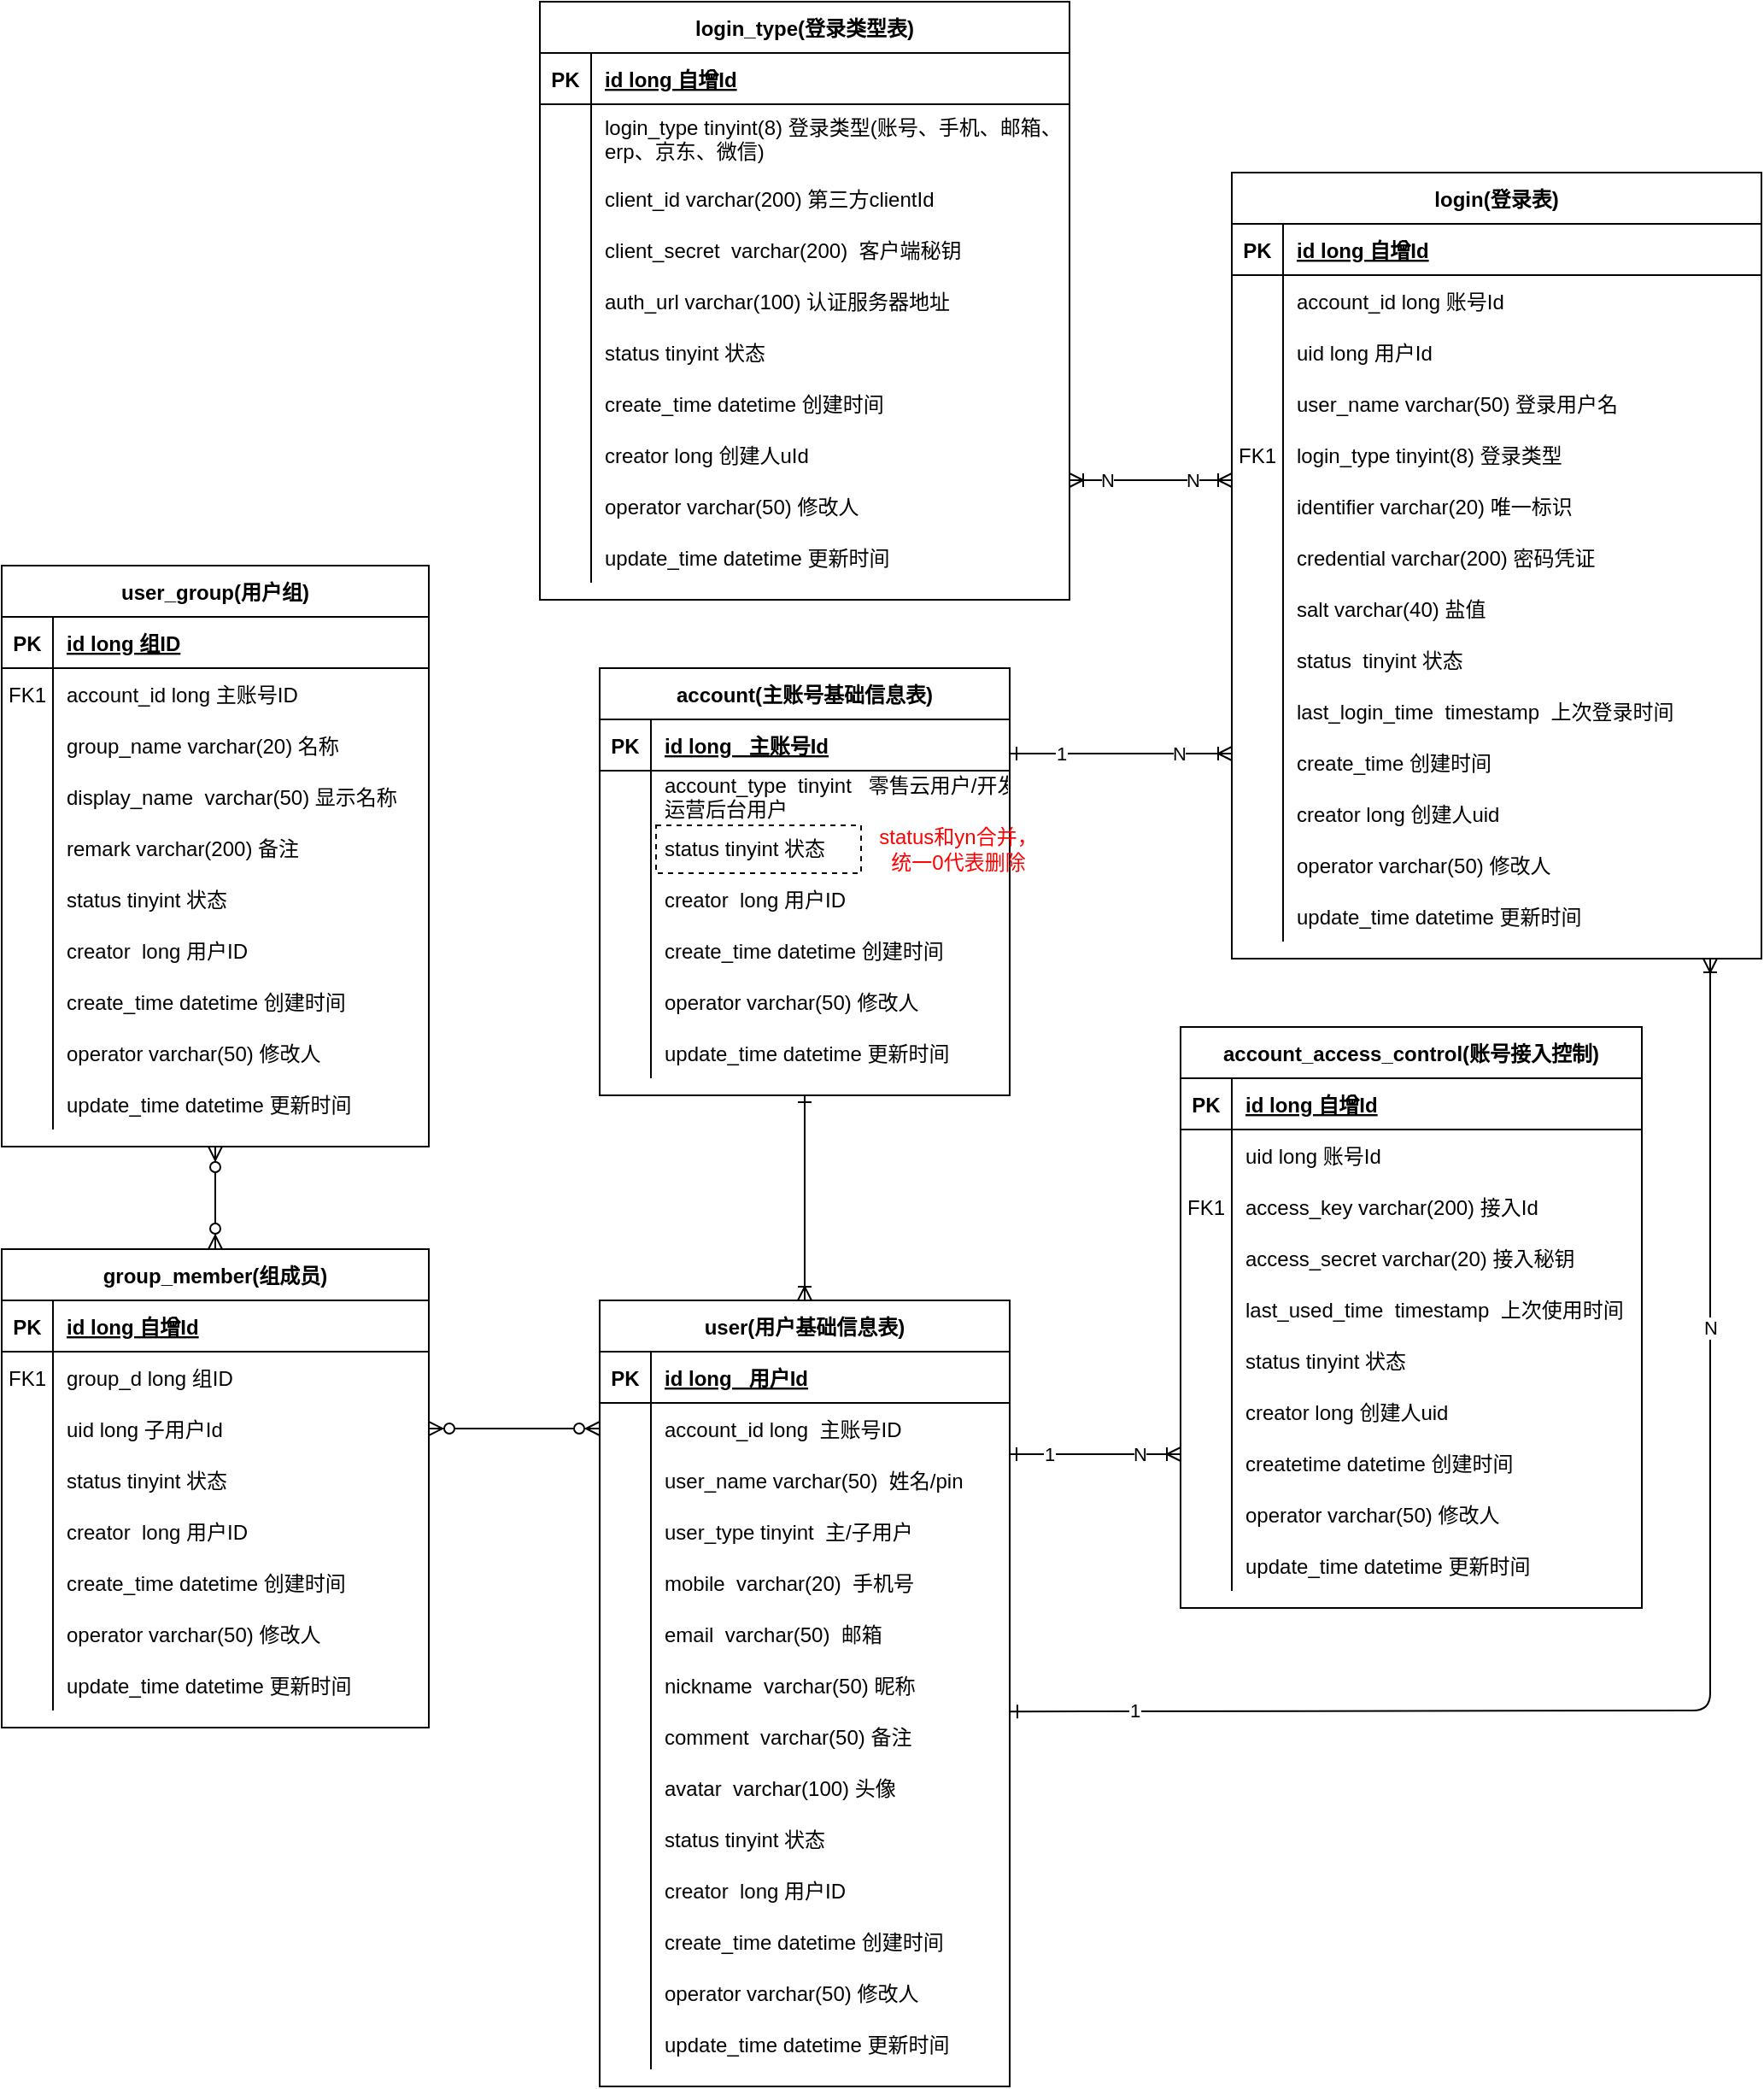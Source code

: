 <mxfile version="14.2.6" type="github" pages="5">
  <diagram id="R2lEEEUBdFMjLlhIrx00" name="idaas">
    <mxGraphModel dx="1569" dy="1587" grid="1" gridSize="10" guides="1" tooltips="1" connect="1" arrows="1" fold="1" page="1" pageScale="1" pageWidth="850" pageHeight="1100" math="0" shadow="0" extFonts="Permanent Marker^https://fonts.googleapis.com/css?family=Permanent+Marker">
      <root>
        <mxCell id="0" />
        <mxCell id="1" parent="0" />
        <mxCell id="BoM9-cMjEJ6Vkm8dfKw8-16" style="edgeStyle=orthogonalEdgeStyle;rounded=0;orthogonalLoop=1;jettySize=auto;html=1;exitX=0.5;exitY=1;exitDx=0;exitDy=0;entryX=0.5;entryY=0;entryDx=0;entryDy=0;startArrow=ERzeroToMany;startFill=1;endArrow=ERzeroToMany;endFill=1;" parent="1" source="C-vyLk0tnHw3VtMMgP7b-2" target="nkn43f2apKj-tLCZRiLv-70" edge="1">
          <mxGeometry relative="1" as="geometry" />
        </mxCell>
        <mxCell id="C-vyLk0tnHw3VtMMgP7b-2" value="user_group(用户组)" style="shape=table;startSize=30;container=1;collapsible=1;childLayout=tableLayout;fixedRows=1;rowLines=0;fontStyle=1;align=center;resizeLast=1;" parent="1" vertex="1">
          <mxGeometry x="-270" y="80" width="250" height="340" as="geometry" />
        </mxCell>
        <mxCell id="C-vyLk0tnHw3VtMMgP7b-3" value="" style="shape=partialRectangle;collapsible=0;dropTarget=0;pointerEvents=0;fillColor=none;points=[[0,0.5],[1,0.5]];portConstraint=eastwest;top=0;left=0;right=0;bottom=1;" parent="C-vyLk0tnHw3VtMMgP7b-2" vertex="1">
          <mxGeometry y="30" width="250" height="30" as="geometry" />
        </mxCell>
        <mxCell id="C-vyLk0tnHw3VtMMgP7b-4" value="PK" style="shape=partialRectangle;overflow=hidden;connectable=0;fillColor=none;top=0;left=0;bottom=0;right=0;fontStyle=1;" parent="C-vyLk0tnHw3VtMMgP7b-3" vertex="1">
          <mxGeometry width="30" height="30" as="geometry" />
        </mxCell>
        <mxCell id="C-vyLk0tnHw3VtMMgP7b-5" value="id long 组ID" style="shape=partialRectangle;overflow=hidden;connectable=0;fillColor=none;top=0;left=0;bottom=0;right=0;align=left;spacingLeft=6;fontStyle=5;" parent="C-vyLk0tnHw3VtMMgP7b-3" vertex="1">
          <mxGeometry x="30" width="220" height="30" as="geometry" />
        </mxCell>
        <mxCell id="C-vyLk0tnHw3VtMMgP7b-6" value="" style="shape=partialRectangle;collapsible=0;dropTarget=0;pointerEvents=0;fillColor=none;points=[[0,0.5],[1,0.5]];portConstraint=eastwest;top=0;left=0;right=0;bottom=0;" parent="C-vyLk0tnHw3VtMMgP7b-2" vertex="1">
          <mxGeometry y="60" width="250" height="30" as="geometry" />
        </mxCell>
        <mxCell id="C-vyLk0tnHw3VtMMgP7b-7" value="FK1" style="shape=partialRectangle;overflow=hidden;connectable=0;fillColor=none;top=0;left=0;bottom=0;right=0;" parent="C-vyLk0tnHw3VtMMgP7b-6" vertex="1">
          <mxGeometry width="30" height="30" as="geometry" />
        </mxCell>
        <mxCell id="C-vyLk0tnHw3VtMMgP7b-8" value="account_id long 主账号ID" style="shape=partialRectangle;overflow=hidden;connectable=0;fillColor=none;top=0;left=0;bottom=0;right=0;align=left;spacingLeft=6;" parent="C-vyLk0tnHw3VtMMgP7b-6" vertex="1">
          <mxGeometry x="30" width="220" height="30" as="geometry" />
        </mxCell>
        <mxCell id="C-vyLk0tnHw3VtMMgP7b-9" value="" style="shape=partialRectangle;collapsible=0;dropTarget=0;pointerEvents=0;fillColor=none;points=[[0,0.5],[1,0.5]];portConstraint=eastwest;top=0;left=0;right=0;bottom=0;" parent="C-vyLk0tnHw3VtMMgP7b-2" vertex="1">
          <mxGeometry y="90" width="250" height="30" as="geometry" />
        </mxCell>
        <mxCell id="C-vyLk0tnHw3VtMMgP7b-10" value="" style="shape=partialRectangle;overflow=hidden;connectable=0;fillColor=none;top=0;left=0;bottom=0;right=0;" parent="C-vyLk0tnHw3VtMMgP7b-9" vertex="1">
          <mxGeometry width="30" height="30" as="geometry" />
        </mxCell>
        <mxCell id="C-vyLk0tnHw3VtMMgP7b-11" value="group_name varchar(20) 名称" style="shape=partialRectangle;overflow=hidden;connectable=0;fillColor=none;top=0;left=0;bottom=0;right=0;align=left;spacingLeft=6;" parent="C-vyLk0tnHw3VtMMgP7b-9" vertex="1">
          <mxGeometry x="30" width="220" height="30" as="geometry" />
        </mxCell>
        <mxCell id="nkn43f2apKj-tLCZRiLv-114" style="shape=partialRectangle;collapsible=0;dropTarget=0;pointerEvents=0;fillColor=none;points=[[0,0.5],[1,0.5]];portConstraint=eastwest;top=0;left=0;right=0;bottom=0;" parent="C-vyLk0tnHw3VtMMgP7b-2" vertex="1">
          <mxGeometry y="120" width="250" height="30" as="geometry" />
        </mxCell>
        <mxCell id="nkn43f2apKj-tLCZRiLv-115" style="shape=partialRectangle;overflow=hidden;connectable=0;fillColor=none;top=0;left=0;bottom=0;right=0;" parent="nkn43f2apKj-tLCZRiLv-114" vertex="1">
          <mxGeometry width="30" height="30" as="geometry" />
        </mxCell>
        <mxCell id="nkn43f2apKj-tLCZRiLv-116" value="display_name  varchar(50) 显示名称" style="shape=partialRectangle;overflow=hidden;connectable=0;fillColor=none;top=0;left=0;bottom=0;right=0;align=left;spacingLeft=6;" parent="nkn43f2apKj-tLCZRiLv-114" vertex="1">
          <mxGeometry x="30" width="220" height="30" as="geometry" />
        </mxCell>
        <mxCell id="nkn43f2apKj-tLCZRiLv-111" style="shape=partialRectangle;collapsible=0;dropTarget=0;pointerEvents=0;fillColor=none;points=[[0,0.5],[1,0.5]];portConstraint=eastwest;top=0;left=0;right=0;bottom=0;" parent="C-vyLk0tnHw3VtMMgP7b-2" vertex="1">
          <mxGeometry y="150" width="250" height="30" as="geometry" />
        </mxCell>
        <mxCell id="nkn43f2apKj-tLCZRiLv-112" style="shape=partialRectangle;overflow=hidden;connectable=0;fillColor=none;top=0;left=0;bottom=0;right=0;" parent="nkn43f2apKj-tLCZRiLv-111" vertex="1">
          <mxGeometry width="30" height="30" as="geometry" />
        </mxCell>
        <mxCell id="nkn43f2apKj-tLCZRiLv-113" value="remark varchar(200) 备注" style="shape=partialRectangle;overflow=hidden;connectable=0;fillColor=none;top=0;left=0;bottom=0;right=0;align=left;spacingLeft=6;" parent="nkn43f2apKj-tLCZRiLv-111" vertex="1">
          <mxGeometry x="30" width="220" height="30" as="geometry" />
        </mxCell>
        <mxCell id="j0QShl6u3xTHXgdC-G7x-51" style="shape=partialRectangle;collapsible=0;dropTarget=0;pointerEvents=0;fillColor=none;points=[[0,0.5],[1,0.5]];portConstraint=eastwest;top=0;left=0;right=0;bottom=0;" vertex="1" parent="C-vyLk0tnHw3VtMMgP7b-2">
          <mxGeometry y="180" width="250" height="30" as="geometry" />
        </mxCell>
        <mxCell id="j0QShl6u3xTHXgdC-G7x-52" style="shape=partialRectangle;overflow=hidden;connectable=0;fillColor=none;top=0;left=0;bottom=0;right=0;" vertex="1" parent="j0QShl6u3xTHXgdC-G7x-51">
          <mxGeometry width="30" height="30" as="geometry" />
        </mxCell>
        <mxCell id="j0QShl6u3xTHXgdC-G7x-53" value="status tinyint 状态" style="shape=partialRectangle;overflow=hidden;connectable=0;fillColor=none;top=0;left=0;bottom=0;right=0;align=left;spacingLeft=6;" vertex="1" parent="j0QShl6u3xTHXgdC-G7x-51">
          <mxGeometry x="30" width="220" height="30" as="geometry" />
        </mxCell>
        <mxCell id="j0QShl6u3xTHXgdC-G7x-33" style="shape=partialRectangle;collapsible=0;dropTarget=0;pointerEvents=0;fillColor=none;points=[[0,0.5],[1,0.5]];portConstraint=eastwest;top=0;left=0;right=0;bottom=0;" vertex="1" parent="C-vyLk0tnHw3VtMMgP7b-2">
          <mxGeometry y="210" width="250" height="30" as="geometry" />
        </mxCell>
        <mxCell id="j0QShl6u3xTHXgdC-G7x-34" style="shape=partialRectangle;overflow=hidden;connectable=0;fillColor=none;top=0;left=0;bottom=0;right=0;" vertex="1" parent="j0QShl6u3xTHXgdC-G7x-33">
          <mxGeometry width="30" height="30" as="geometry" />
        </mxCell>
        <mxCell id="j0QShl6u3xTHXgdC-G7x-35" value="creator  long 用户ID " style="shape=partialRectangle;overflow=hidden;connectable=0;fillColor=none;top=0;left=0;bottom=0;right=0;align=left;spacingLeft=6;" vertex="1" parent="j0QShl6u3xTHXgdC-G7x-33">
          <mxGeometry x="30" width="220" height="30" as="geometry" />
        </mxCell>
        <mxCell id="j0QShl6u3xTHXgdC-G7x-30" style="shape=partialRectangle;collapsible=0;dropTarget=0;pointerEvents=0;fillColor=none;points=[[0,0.5],[1,0.5]];portConstraint=eastwest;top=0;left=0;right=0;bottom=0;" vertex="1" parent="C-vyLk0tnHw3VtMMgP7b-2">
          <mxGeometry y="240" width="250" height="30" as="geometry" />
        </mxCell>
        <mxCell id="j0QShl6u3xTHXgdC-G7x-31" style="shape=partialRectangle;overflow=hidden;connectable=0;fillColor=none;top=0;left=0;bottom=0;right=0;" vertex="1" parent="j0QShl6u3xTHXgdC-G7x-30">
          <mxGeometry width="30" height="30" as="geometry" />
        </mxCell>
        <mxCell id="j0QShl6u3xTHXgdC-G7x-32" value="create_time datetime 创建时间" style="shape=partialRectangle;overflow=hidden;connectable=0;fillColor=none;top=0;left=0;bottom=0;right=0;align=left;spacingLeft=6;" vertex="1" parent="j0QShl6u3xTHXgdC-G7x-30">
          <mxGeometry x="30" width="220" height="30" as="geometry" />
        </mxCell>
        <mxCell id="j0QShl6u3xTHXgdC-G7x-27" style="shape=partialRectangle;collapsible=0;dropTarget=0;pointerEvents=0;fillColor=none;points=[[0,0.5],[1,0.5]];portConstraint=eastwest;top=0;left=0;right=0;bottom=0;" vertex="1" parent="C-vyLk0tnHw3VtMMgP7b-2">
          <mxGeometry y="270" width="250" height="30" as="geometry" />
        </mxCell>
        <mxCell id="j0QShl6u3xTHXgdC-G7x-28" style="shape=partialRectangle;overflow=hidden;connectable=0;fillColor=none;top=0;left=0;bottom=0;right=0;" vertex="1" parent="j0QShl6u3xTHXgdC-G7x-27">
          <mxGeometry width="30" height="30" as="geometry" />
        </mxCell>
        <mxCell id="j0QShl6u3xTHXgdC-G7x-29" value="operator varchar(50) 修改人" style="shape=partialRectangle;overflow=hidden;connectable=0;fillColor=none;top=0;left=0;bottom=0;right=0;align=left;spacingLeft=6;" vertex="1" parent="j0QShl6u3xTHXgdC-G7x-27">
          <mxGeometry x="30" width="220" height="30" as="geometry" />
        </mxCell>
        <mxCell id="j0QShl6u3xTHXgdC-G7x-24" style="shape=partialRectangle;collapsible=0;dropTarget=0;pointerEvents=0;fillColor=none;points=[[0,0.5],[1,0.5]];portConstraint=eastwest;top=0;left=0;right=0;bottom=0;" vertex="1" parent="C-vyLk0tnHw3VtMMgP7b-2">
          <mxGeometry y="300" width="250" height="30" as="geometry" />
        </mxCell>
        <mxCell id="j0QShl6u3xTHXgdC-G7x-25" style="shape=partialRectangle;overflow=hidden;connectable=0;fillColor=none;top=0;left=0;bottom=0;right=0;" vertex="1" parent="j0QShl6u3xTHXgdC-G7x-24">
          <mxGeometry width="30" height="30" as="geometry" />
        </mxCell>
        <mxCell id="j0QShl6u3xTHXgdC-G7x-26" value="update_time datetime 更新时间" style="shape=partialRectangle;overflow=hidden;connectable=0;fillColor=none;top=0;left=0;bottom=0;right=0;align=left;spacingLeft=6;" vertex="1" parent="j0QShl6u3xTHXgdC-G7x-24">
          <mxGeometry x="30" width="220" height="30" as="geometry" />
        </mxCell>
        <mxCell id="BoM9-cMjEJ6Vkm8dfKw8-1" style="edgeStyle=orthogonalEdgeStyle;rounded=0;orthogonalLoop=1;jettySize=auto;html=1;exitX=0.5;exitY=1;exitDx=0;exitDy=0;entryX=0.5;entryY=0;entryDx=0;entryDy=0;startArrow=ERone;startFill=0;endArrow=ERoneToMany;endFill=0;" parent="1" source="C-vyLk0tnHw3VtMMgP7b-23" target="nkn43f2apKj-tLCZRiLv-26" edge="1">
          <mxGeometry relative="1" as="geometry" />
        </mxCell>
        <mxCell id="C-vyLk0tnHw3VtMMgP7b-23" value="account(主账号基础信息表)" style="shape=table;startSize=30;container=1;collapsible=1;childLayout=tableLayout;fixedRows=1;rowLines=0;fontStyle=1;align=center;resizeLast=1;" parent="1" vertex="1">
          <mxGeometry x="80" y="140" width="240" height="250" as="geometry" />
        </mxCell>
        <mxCell id="C-vyLk0tnHw3VtMMgP7b-24" value="" style="shape=partialRectangle;collapsible=0;dropTarget=0;pointerEvents=0;fillColor=none;points=[[0,0.5],[1,0.5]];portConstraint=eastwest;top=0;left=0;right=0;bottom=1;" parent="C-vyLk0tnHw3VtMMgP7b-23" vertex="1">
          <mxGeometry y="30" width="240" height="30" as="geometry" />
        </mxCell>
        <mxCell id="C-vyLk0tnHw3VtMMgP7b-25" value="PK" style="shape=partialRectangle;overflow=hidden;connectable=0;fillColor=none;top=0;left=0;bottom=0;right=0;fontStyle=1;" parent="C-vyLk0tnHw3VtMMgP7b-24" vertex="1">
          <mxGeometry width="30" height="30" as="geometry" />
        </mxCell>
        <mxCell id="C-vyLk0tnHw3VtMMgP7b-26" value="id long   主账号Id" style="shape=partialRectangle;overflow=hidden;connectable=0;fillColor=none;top=0;left=0;bottom=0;right=0;align=left;spacingLeft=6;fontStyle=5;" parent="C-vyLk0tnHw3VtMMgP7b-24" vertex="1">
          <mxGeometry x="30" width="210" height="30" as="geometry" />
        </mxCell>
        <mxCell id="nkn43f2apKj-tLCZRiLv-57" style="shape=partialRectangle;collapsible=0;dropTarget=0;pointerEvents=0;fillColor=none;points=[[0,0.5],[1,0.5]];portConstraint=eastwest;top=0;left=0;right=0;bottom=0;" parent="C-vyLk0tnHw3VtMMgP7b-23" vertex="1">
          <mxGeometry y="60" width="240" height="30" as="geometry" />
        </mxCell>
        <mxCell id="nkn43f2apKj-tLCZRiLv-58" style="shape=partialRectangle;overflow=hidden;connectable=0;fillColor=none;top=0;left=0;bottom=0;right=0;" parent="nkn43f2apKj-tLCZRiLv-57" vertex="1">
          <mxGeometry width="30" height="30" as="geometry" />
        </mxCell>
        <mxCell id="nkn43f2apKj-tLCZRiLv-59" value="account_type  tinyint   零售云用户/开发者/&#xa;运营后台用户" style="shape=partialRectangle;overflow=hidden;connectable=0;fillColor=none;top=0;left=0;bottom=0;right=0;align=left;spacingLeft=6;" parent="nkn43f2apKj-tLCZRiLv-57" vertex="1">
          <mxGeometry x="30" width="210" height="30" as="geometry" />
        </mxCell>
        <mxCell id="BoM9-cMjEJ6Vkm8dfKw8-11" style="shape=partialRectangle;collapsible=0;dropTarget=0;pointerEvents=0;fillColor=none;points=[[0,0.5],[1,0.5]];portConstraint=eastwest;top=0;left=0;right=0;bottom=0;" parent="C-vyLk0tnHw3VtMMgP7b-23" vertex="1">
          <mxGeometry y="90" width="240" height="30" as="geometry" />
        </mxCell>
        <mxCell id="BoM9-cMjEJ6Vkm8dfKw8-12" style="shape=partialRectangle;overflow=hidden;connectable=0;fillColor=none;top=0;left=0;bottom=0;right=0;" parent="BoM9-cMjEJ6Vkm8dfKw8-11" vertex="1">
          <mxGeometry width="30" height="30" as="geometry" />
        </mxCell>
        <mxCell id="BoM9-cMjEJ6Vkm8dfKw8-13" value="status tinyint 状态" style="shape=partialRectangle;overflow=hidden;connectable=0;fillColor=none;top=0;left=0;bottom=0;right=0;align=left;spacingLeft=6;" parent="BoM9-cMjEJ6Vkm8dfKw8-11" vertex="1">
          <mxGeometry x="30" width="210" height="30" as="geometry" />
        </mxCell>
        <mxCell id="BoM9-cMjEJ6Vkm8dfKw8-39" style="shape=partialRectangle;collapsible=0;dropTarget=0;pointerEvents=0;fillColor=none;points=[[0,0.5],[1,0.5]];portConstraint=eastwest;top=0;left=0;right=0;bottom=0;" parent="C-vyLk0tnHw3VtMMgP7b-23" vertex="1">
          <mxGeometry y="120" width="240" height="30" as="geometry" />
        </mxCell>
        <mxCell id="BoM9-cMjEJ6Vkm8dfKw8-40" style="shape=partialRectangle;overflow=hidden;connectable=0;fillColor=none;top=0;left=0;bottom=0;right=0;" parent="BoM9-cMjEJ6Vkm8dfKw8-39" vertex="1">
          <mxGeometry width="30" height="30" as="geometry" />
        </mxCell>
        <mxCell id="BoM9-cMjEJ6Vkm8dfKw8-41" value="creator  long 用户ID " style="shape=partialRectangle;overflow=hidden;connectable=0;fillColor=none;top=0;left=0;bottom=0;right=0;align=left;spacingLeft=6;" parent="BoM9-cMjEJ6Vkm8dfKw8-39" vertex="1">
          <mxGeometry x="30" width="210" height="30" as="geometry" />
        </mxCell>
        <mxCell id="BoM9-cMjEJ6Vkm8dfKw8-5" style="shape=partialRectangle;collapsible=0;dropTarget=0;pointerEvents=0;fillColor=none;points=[[0,0.5],[1,0.5]];portConstraint=eastwest;top=0;left=0;right=0;bottom=0;" parent="C-vyLk0tnHw3VtMMgP7b-23" vertex="1">
          <mxGeometry y="150" width="240" height="30" as="geometry" />
        </mxCell>
        <mxCell id="BoM9-cMjEJ6Vkm8dfKw8-6" style="shape=partialRectangle;overflow=hidden;connectable=0;fillColor=none;top=0;left=0;bottom=0;right=0;" parent="BoM9-cMjEJ6Vkm8dfKw8-5" vertex="1">
          <mxGeometry width="30" height="30" as="geometry" />
        </mxCell>
        <mxCell id="BoM9-cMjEJ6Vkm8dfKw8-7" value="create_time datetime 创建时间" style="shape=partialRectangle;overflow=hidden;connectable=0;fillColor=none;top=0;left=0;bottom=0;right=0;align=left;spacingLeft=6;" parent="BoM9-cMjEJ6Vkm8dfKw8-5" vertex="1">
          <mxGeometry x="30" width="210" height="30" as="geometry" />
        </mxCell>
        <mxCell id="BoM9-cMjEJ6Vkm8dfKw8-36" style="shape=partialRectangle;collapsible=0;dropTarget=0;pointerEvents=0;fillColor=none;points=[[0,0.5],[1,0.5]];portConstraint=eastwest;top=0;left=0;right=0;bottom=0;" parent="C-vyLk0tnHw3VtMMgP7b-23" vertex="1">
          <mxGeometry y="180" width="240" height="30" as="geometry" />
        </mxCell>
        <mxCell id="BoM9-cMjEJ6Vkm8dfKw8-37" style="shape=partialRectangle;overflow=hidden;connectable=0;fillColor=none;top=0;left=0;bottom=0;right=0;" parent="BoM9-cMjEJ6Vkm8dfKw8-36" vertex="1">
          <mxGeometry width="30" height="30" as="geometry" />
        </mxCell>
        <mxCell id="BoM9-cMjEJ6Vkm8dfKw8-38" value="operator varchar(50) 修改人" style="shape=partialRectangle;overflow=hidden;connectable=0;fillColor=none;top=0;left=0;bottom=0;right=0;align=left;spacingLeft=6;" parent="BoM9-cMjEJ6Vkm8dfKw8-36" vertex="1">
          <mxGeometry x="30" width="210" height="30" as="geometry" />
        </mxCell>
        <mxCell id="BoM9-cMjEJ6Vkm8dfKw8-2" style="shape=partialRectangle;collapsible=0;dropTarget=0;pointerEvents=0;fillColor=none;points=[[0,0.5],[1,0.5]];portConstraint=eastwest;top=0;left=0;right=0;bottom=0;" parent="C-vyLk0tnHw3VtMMgP7b-23" vertex="1">
          <mxGeometry y="210" width="240" height="30" as="geometry" />
        </mxCell>
        <mxCell id="BoM9-cMjEJ6Vkm8dfKw8-3" style="shape=partialRectangle;overflow=hidden;connectable=0;fillColor=none;top=0;left=0;bottom=0;right=0;" parent="BoM9-cMjEJ6Vkm8dfKw8-2" vertex="1">
          <mxGeometry width="30" height="30" as="geometry" />
        </mxCell>
        <mxCell id="BoM9-cMjEJ6Vkm8dfKw8-4" value="update_time datetime 更新时间" style="shape=partialRectangle;overflow=hidden;connectable=0;fillColor=none;top=0;left=0;bottom=0;right=0;align=left;spacingLeft=6;" parent="BoM9-cMjEJ6Vkm8dfKw8-2" vertex="1">
          <mxGeometry x="30" width="210" height="30" as="geometry" />
        </mxCell>
        <mxCell id="nkn43f2apKj-tLCZRiLv-26" value="user(用户基础信息表)" style="shape=table;startSize=30;container=1;collapsible=1;childLayout=tableLayout;fixedRows=1;rowLines=0;fontStyle=1;align=center;resizeLast=1;" parent="1" vertex="1">
          <mxGeometry x="80" y="510" width="240" height="460" as="geometry" />
        </mxCell>
        <mxCell id="nkn43f2apKj-tLCZRiLv-27" value="" style="shape=partialRectangle;collapsible=0;dropTarget=0;pointerEvents=0;fillColor=none;points=[[0,0.5],[1,0.5]];portConstraint=eastwest;top=0;left=0;right=0;bottom=1;" parent="nkn43f2apKj-tLCZRiLv-26" vertex="1">
          <mxGeometry y="30" width="240" height="30" as="geometry" />
        </mxCell>
        <mxCell id="nkn43f2apKj-tLCZRiLv-28" value="PK" style="shape=partialRectangle;overflow=hidden;connectable=0;fillColor=none;top=0;left=0;bottom=0;right=0;fontStyle=1;" parent="nkn43f2apKj-tLCZRiLv-27" vertex="1">
          <mxGeometry width="30" height="30" as="geometry" />
        </mxCell>
        <mxCell id="nkn43f2apKj-tLCZRiLv-29" value="id long   用户Id" style="shape=partialRectangle;overflow=hidden;connectable=0;fillColor=none;top=0;left=0;bottom=0;right=0;align=left;spacingLeft=6;fontStyle=5;" parent="nkn43f2apKj-tLCZRiLv-27" vertex="1">
          <mxGeometry x="30" width="210" height="30" as="geometry" />
        </mxCell>
        <mxCell id="nkn43f2apKj-tLCZRiLv-63" style="shape=partialRectangle;collapsible=0;dropTarget=0;pointerEvents=0;fillColor=none;points=[[0,0.5],[1,0.5]];portConstraint=eastwest;top=0;left=0;right=0;bottom=0;" parent="nkn43f2apKj-tLCZRiLv-26" vertex="1">
          <mxGeometry y="60" width="240" height="30" as="geometry" />
        </mxCell>
        <mxCell id="nkn43f2apKj-tLCZRiLv-64" style="shape=partialRectangle;overflow=hidden;connectable=0;fillColor=none;top=0;left=0;bottom=0;right=0;" parent="nkn43f2apKj-tLCZRiLv-63" vertex="1">
          <mxGeometry width="30" height="30" as="geometry" />
        </mxCell>
        <mxCell id="nkn43f2apKj-tLCZRiLv-65" value="account_id long  主账号ID" style="shape=partialRectangle;overflow=hidden;connectable=0;fillColor=none;top=0;left=0;bottom=0;right=0;align=left;spacingLeft=6;" parent="nkn43f2apKj-tLCZRiLv-63" vertex="1">
          <mxGeometry x="30" width="210" height="30" as="geometry" />
        </mxCell>
        <mxCell id="nkn43f2apKj-tLCZRiLv-33" value="" style="shape=partialRectangle;collapsible=0;dropTarget=0;pointerEvents=0;fillColor=none;points=[[0,0.5],[1,0.5]];portConstraint=eastwest;top=0;left=0;right=0;bottom=0;" parent="nkn43f2apKj-tLCZRiLv-26" vertex="1">
          <mxGeometry y="90" width="240" height="30" as="geometry" />
        </mxCell>
        <mxCell id="nkn43f2apKj-tLCZRiLv-34" value="" style="shape=partialRectangle;overflow=hidden;connectable=0;fillColor=none;top=0;left=0;bottom=0;right=0;" parent="nkn43f2apKj-tLCZRiLv-33" vertex="1">
          <mxGeometry width="30" height="30" as="geometry" />
        </mxCell>
        <mxCell id="nkn43f2apKj-tLCZRiLv-35" value="user_name varchar(50)  姓名/pin" style="shape=partialRectangle;overflow=hidden;connectable=0;fillColor=none;top=0;left=0;bottom=0;right=0;align=left;spacingLeft=6;" parent="nkn43f2apKj-tLCZRiLv-33" vertex="1">
          <mxGeometry x="30" width="210" height="30" as="geometry" />
        </mxCell>
        <mxCell id="BoM9-cMjEJ6Vkm8dfKw8-30" style="shape=partialRectangle;collapsible=0;dropTarget=0;pointerEvents=0;fillColor=none;points=[[0,0.5],[1,0.5]];portConstraint=eastwest;top=0;left=0;right=0;bottom=0;" parent="nkn43f2apKj-tLCZRiLv-26" vertex="1">
          <mxGeometry y="120" width="240" height="30" as="geometry" />
        </mxCell>
        <mxCell id="BoM9-cMjEJ6Vkm8dfKw8-31" style="shape=partialRectangle;overflow=hidden;connectable=0;fillColor=none;top=0;left=0;bottom=0;right=0;" parent="BoM9-cMjEJ6Vkm8dfKw8-30" vertex="1">
          <mxGeometry width="30" height="30" as="geometry" />
        </mxCell>
        <mxCell id="BoM9-cMjEJ6Vkm8dfKw8-32" value="user_type tinyint  主/子用户" style="shape=partialRectangle;overflow=hidden;connectable=0;fillColor=none;top=0;left=0;bottom=0;right=0;align=left;spacingLeft=6;" parent="BoM9-cMjEJ6Vkm8dfKw8-30" vertex="1">
          <mxGeometry x="30" width="210" height="30" as="geometry" />
        </mxCell>
        <mxCell id="nkn43f2apKj-tLCZRiLv-39" style="shape=partialRectangle;collapsible=0;dropTarget=0;pointerEvents=0;fillColor=none;points=[[0,0.5],[1,0.5]];portConstraint=eastwest;top=0;left=0;right=0;bottom=0;" parent="nkn43f2apKj-tLCZRiLv-26" vertex="1">
          <mxGeometry y="150" width="240" height="30" as="geometry" />
        </mxCell>
        <mxCell id="nkn43f2apKj-tLCZRiLv-40" style="shape=partialRectangle;overflow=hidden;connectable=0;fillColor=none;top=0;left=0;bottom=0;right=0;" parent="nkn43f2apKj-tLCZRiLv-39" vertex="1">
          <mxGeometry width="30" height="30" as="geometry" />
        </mxCell>
        <mxCell id="nkn43f2apKj-tLCZRiLv-41" value="mobile  varchar(20)  手机号" style="shape=partialRectangle;overflow=hidden;connectable=0;fillColor=none;top=0;left=0;bottom=0;right=0;align=left;spacingLeft=6;" parent="nkn43f2apKj-tLCZRiLv-39" vertex="1">
          <mxGeometry x="30" width="210" height="30" as="geometry" />
        </mxCell>
        <mxCell id="nkn43f2apKj-tLCZRiLv-42" style="shape=partialRectangle;collapsible=0;dropTarget=0;pointerEvents=0;fillColor=none;points=[[0,0.5],[1,0.5]];portConstraint=eastwest;top=0;left=0;right=0;bottom=0;" parent="nkn43f2apKj-tLCZRiLv-26" vertex="1">
          <mxGeometry y="180" width="240" height="30" as="geometry" />
        </mxCell>
        <mxCell id="nkn43f2apKj-tLCZRiLv-43" style="shape=partialRectangle;overflow=hidden;connectable=0;fillColor=none;top=0;left=0;bottom=0;right=0;" parent="nkn43f2apKj-tLCZRiLv-42" vertex="1">
          <mxGeometry width="30" height="30" as="geometry" />
        </mxCell>
        <mxCell id="nkn43f2apKj-tLCZRiLv-44" value="email  varchar(50)  邮箱" style="shape=partialRectangle;overflow=hidden;connectable=0;fillColor=none;top=0;left=0;bottom=0;right=0;align=left;spacingLeft=6;" parent="nkn43f2apKj-tLCZRiLv-42" vertex="1">
          <mxGeometry x="30" width="210" height="30" as="geometry" />
        </mxCell>
        <mxCell id="nkn43f2apKj-tLCZRiLv-45" style="shape=partialRectangle;collapsible=0;dropTarget=0;pointerEvents=0;fillColor=none;points=[[0,0.5],[1,0.5]];portConstraint=eastwest;top=0;left=0;right=0;bottom=0;" parent="nkn43f2apKj-tLCZRiLv-26" vertex="1">
          <mxGeometry y="210" width="240" height="30" as="geometry" />
        </mxCell>
        <mxCell id="nkn43f2apKj-tLCZRiLv-46" style="shape=partialRectangle;overflow=hidden;connectable=0;fillColor=none;top=0;left=0;bottom=0;right=0;" parent="nkn43f2apKj-tLCZRiLv-45" vertex="1">
          <mxGeometry width="30" height="30" as="geometry" />
        </mxCell>
        <mxCell id="nkn43f2apKj-tLCZRiLv-47" value="nickname  varchar(50) 昵称" style="shape=partialRectangle;overflow=hidden;connectable=0;fillColor=none;top=0;left=0;bottom=0;right=0;align=left;spacingLeft=6;" parent="nkn43f2apKj-tLCZRiLv-45" vertex="1">
          <mxGeometry x="30" width="210" height="30" as="geometry" />
        </mxCell>
        <mxCell id="BoM9-cMjEJ6Vkm8dfKw8-33" style="shape=partialRectangle;collapsible=0;dropTarget=0;pointerEvents=0;fillColor=none;points=[[0,0.5],[1,0.5]];portConstraint=eastwest;top=0;left=0;right=0;bottom=0;" parent="nkn43f2apKj-tLCZRiLv-26" vertex="1">
          <mxGeometry y="240" width="240" height="30" as="geometry" />
        </mxCell>
        <mxCell id="BoM9-cMjEJ6Vkm8dfKw8-34" style="shape=partialRectangle;overflow=hidden;connectable=0;fillColor=none;top=0;left=0;bottom=0;right=0;" parent="BoM9-cMjEJ6Vkm8dfKw8-33" vertex="1">
          <mxGeometry width="30" height="30" as="geometry" />
        </mxCell>
        <mxCell id="BoM9-cMjEJ6Vkm8dfKw8-35" value="comment  varchar(50) 备注" style="shape=partialRectangle;overflow=hidden;connectable=0;fillColor=none;top=0;left=0;bottom=0;right=0;align=left;spacingLeft=6;" parent="BoM9-cMjEJ6Vkm8dfKw8-33" vertex="1">
          <mxGeometry x="30" width="210" height="30" as="geometry" />
        </mxCell>
        <mxCell id="nkn43f2apKj-tLCZRiLv-48" style="shape=partialRectangle;collapsible=0;dropTarget=0;pointerEvents=0;fillColor=none;points=[[0,0.5],[1,0.5]];portConstraint=eastwest;top=0;left=0;right=0;bottom=0;" parent="nkn43f2apKj-tLCZRiLv-26" vertex="1">
          <mxGeometry y="270" width="240" height="30" as="geometry" />
        </mxCell>
        <mxCell id="nkn43f2apKj-tLCZRiLv-49" style="shape=partialRectangle;overflow=hidden;connectable=0;fillColor=none;top=0;left=0;bottom=0;right=0;" parent="nkn43f2apKj-tLCZRiLv-48" vertex="1">
          <mxGeometry width="30" height="30" as="geometry" />
        </mxCell>
        <mxCell id="nkn43f2apKj-tLCZRiLv-50" value="avatar  varchar(100) 头像" style="shape=partialRectangle;overflow=hidden;connectable=0;fillColor=none;top=0;left=0;bottom=0;right=0;align=left;spacingLeft=6;" parent="nkn43f2apKj-tLCZRiLv-48" vertex="1">
          <mxGeometry x="30" width="210" height="30" as="geometry" />
        </mxCell>
        <mxCell id="BoM9-cMjEJ6Vkm8dfKw8-26" style="shape=partialRectangle;collapsible=0;dropTarget=0;pointerEvents=0;fillColor=none;points=[[0,0.5],[1,0.5]];portConstraint=eastwest;top=0;left=0;right=0;bottom=0;" parent="nkn43f2apKj-tLCZRiLv-26" vertex="1">
          <mxGeometry y="300" width="240" height="30" as="geometry" />
        </mxCell>
        <mxCell id="BoM9-cMjEJ6Vkm8dfKw8-27" style="shape=partialRectangle;overflow=hidden;connectable=0;fillColor=none;top=0;left=0;bottom=0;right=0;" parent="BoM9-cMjEJ6Vkm8dfKw8-26" vertex="1">
          <mxGeometry width="30" height="30" as="geometry" />
        </mxCell>
        <mxCell id="BoM9-cMjEJ6Vkm8dfKw8-28" value="status tinyint 状态" style="shape=partialRectangle;overflow=hidden;connectable=0;fillColor=none;top=0;left=0;bottom=0;right=0;align=left;spacingLeft=6;" parent="BoM9-cMjEJ6Vkm8dfKw8-26" vertex="1">
          <mxGeometry x="30" width="210" height="30" as="geometry" />
        </mxCell>
        <mxCell id="j0QShl6u3xTHXgdC-G7x-63" style="shape=partialRectangle;collapsible=0;dropTarget=0;pointerEvents=0;fillColor=none;points=[[0,0.5],[1,0.5]];portConstraint=eastwest;top=0;left=0;right=0;bottom=0;" vertex="1" parent="nkn43f2apKj-tLCZRiLv-26">
          <mxGeometry y="330" width="240" height="30" as="geometry" />
        </mxCell>
        <mxCell id="j0QShl6u3xTHXgdC-G7x-64" style="shape=partialRectangle;overflow=hidden;connectable=0;fillColor=none;top=0;left=0;bottom=0;right=0;" vertex="1" parent="j0QShl6u3xTHXgdC-G7x-63">
          <mxGeometry width="30" height="30" as="geometry" />
        </mxCell>
        <mxCell id="j0QShl6u3xTHXgdC-G7x-65" value="creator  long 用户ID " style="shape=partialRectangle;overflow=hidden;connectable=0;fillColor=none;top=0;left=0;bottom=0;right=0;align=left;spacingLeft=6;" vertex="1" parent="j0QShl6u3xTHXgdC-G7x-63">
          <mxGeometry x="30" width="210" height="30" as="geometry" />
        </mxCell>
        <mxCell id="j0QShl6u3xTHXgdC-G7x-60" style="shape=partialRectangle;collapsible=0;dropTarget=0;pointerEvents=0;fillColor=none;points=[[0,0.5],[1,0.5]];portConstraint=eastwest;top=0;left=0;right=0;bottom=0;" vertex="1" parent="nkn43f2apKj-tLCZRiLv-26">
          <mxGeometry y="360" width="240" height="30" as="geometry" />
        </mxCell>
        <mxCell id="j0QShl6u3xTHXgdC-G7x-61" style="shape=partialRectangle;overflow=hidden;connectable=0;fillColor=none;top=0;left=0;bottom=0;right=0;" vertex="1" parent="j0QShl6u3xTHXgdC-G7x-60">
          <mxGeometry width="30" height="30" as="geometry" />
        </mxCell>
        <mxCell id="j0QShl6u3xTHXgdC-G7x-62" value="create_time datetime 创建时间" style="shape=partialRectangle;overflow=hidden;connectable=0;fillColor=none;top=0;left=0;bottom=0;right=0;align=left;spacingLeft=6;" vertex="1" parent="j0QShl6u3xTHXgdC-G7x-60">
          <mxGeometry x="30" width="210" height="30" as="geometry" />
        </mxCell>
        <mxCell id="j0QShl6u3xTHXgdC-G7x-57" style="shape=partialRectangle;collapsible=0;dropTarget=0;pointerEvents=0;fillColor=none;points=[[0,0.5],[1,0.5]];portConstraint=eastwest;top=0;left=0;right=0;bottom=0;" vertex="1" parent="nkn43f2apKj-tLCZRiLv-26">
          <mxGeometry y="390" width="240" height="30" as="geometry" />
        </mxCell>
        <mxCell id="j0QShl6u3xTHXgdC-G7x-58" style="shape=partialRectangle;overflow=hidden;connectable=0;fillColor=none;top=0;left=0;bottom=0;right=0;" vertex="1" parent="j0QShl6u3xTHXgdC-G7x-57">
          <mxGeometry width="30" height="30" as="geometry" />
        </mxCell>
        <mxCell id="j0QShl6u3xTHXgdC-G7x-59" value="operator varchar(50) 修改人" style="shape=partialRectangle;overflow=hidden;connectable=0;fillColor=none;top=0;left=0;bottom=0;right=0;align=left;spacingLeft=6;" vertex="1" parent="j0QShl6u3xTHXgdC-G7x-57">
          <mxGeometry x="30" width="210" height="30" as="geometry" />
        </mxCell>
        <mxCell id="j0QShl6u3xTHXgdC-G7x-54" style="shape=partialRectangle;collapsible=0;dropTarget=0;pointerEvents=0;fillColor=none;points=[[0,0.5],[1,0.5]];portConstraint=eastwest;top=0;left=0;right=0;bottom=0;" vertex="1" parent="nkn43f2apKj-tLCZRiLv-26">
          <mxGeometry y="420" width="240" height="30" as="geometry" />
        </mxCell>
        <mxCell id="j0QShl6u3xTHXgdC-G7x-55" style="shape=partialRectangle;overflow=hidden;connectable=0;fillColor=none;top=0;left=0;bottom=0;right=0;" vertex="1" parent="j0QShl6u3xTHXgdC-G7x-54">
          <mxGeometry width="30" height="30" as="geometry" />
        </mxCell>
        <mxCell id="j0QShl6u3xTHXgdC-G7x-56" value="update_time datetime 更新时间" style="shape=partialRectangle;overflow=hidden;connectable=0;fillColor=none;top=0;left=0;bottom=0;right=0;align=left;spacingLeft=6;" vertex="1" parent="j0QShl6u3xTHXgdC-G7x-54">
          <mxGeometry x="30" width="210" height="30" as="geometry" />
        </mxCell>
        <mxCell id="nkn43f2apKj-tLCZRiLv-70" value="group_member(组成员)" style="shape=table;startSize=30;container=1;collapsible=1;childLayout=tableLayout;fixedRows=1;rowLines=0;fontStyle=1;align=center;resizeLast=1;" parent="1" vertex="1">
          <mxGeometry x="-270" y="480" width="250" height="280" as="geometry" />
        </mxCell>
        <mxCell id="nkn43f2apKj-tLCZRiLv-71" value="" style="shape=partialRectangle;collapsible=0;dropTarget=0;pointerEvents=0;fillColor=none;points=[[0,0.5],[1,0.5]];portConstraint=eastwest;top=0;left=0;right=0;bottom=1;" parent="nkn43f2apKj-tLCZRiLv-70" vertex="1">
          <mxGeometry y="30" width="250" height="30" as="geometry" />
        </mxCell>
        <mxCell id="nkn43f2apKj-tLCZRiLv-72" value="PK" style="shape=partialRectangle;overflow=hidden;connectable=0;fillColor=none;top=0;left=0;bottom=0;right=0;fontStyle=1;" parent="nkn43f2apKj-tLCZRiLv-71" vertex="1">
          <mxGeometry width="30" height="30" as="geometry" />
        </mxCell>
        <mxCell id="nkn43f2apKj-tLCZRiLv-73" value="id long 自增Id" style="shape=partialRectangle;overflow=hidden;connectable=0;fillColor=none;top=0;left=0;bottom=0;right=0;align=left;spacingLeft=6;fontStyle=5;" parent="nkn43f2apKj-tLCZRiLv-71" vertex="1">
          <mxGeometry x="30" width="220" height="30" as="geometry" />
        </mxCell>
        <mxCell id="nkn43f2apKj-tLCZRiLv-74" value="" style="shape=partialRectangle;collapsible=0;dropTarget=0;pointerEvents=0;fillColor=none;points=[[0,0.5],[1,0.5]];portConstraint=eastwest;top=0;left=0;right=0;bottom=0;" parent="nkn43f2apKj-tLCZRiLv-70" vertex="1">
          <mxGeometry y="60" width="250" height="30" as="geometry" />
        </mxCell>
        <mxCell id="nkn43f2apKj-tLCZRiLv-75" value="FK1" style="shape=partialRectangle;overflow=hidden;connectable=0;fillColor=none;top=0;left=0;bottom=0;right=0;" parent="nkn43f2apKj-tLCZRiLv-74" vertex="1">
          <mxGeometry width="30" height="30" as="geometry" />
        </mxCell>
        <mxCell id="nkn43f2apKj-tLCZRiLv-76" value="group_d long 组ID" style="shape=partialRectangle;overflow=hidden;connectable=0;fillColor=none;top=0;left=0;bottom=0;right=0;align=left;spacingLeft=6;" parent="nkn43f2apKj-tLCZRiLv-74" vertex="1">
          <mxGeometry x="30" width="220" height="30" as="geometry" />
        </mxCell>
        <mxCell id="nkn43f2apKj-tLCZRiLv-77" value="" style="shape=partialRectangle;collapsible=0;dropTarget=0;pointerEvents=0;fillColor=none;points=[[0,0.5],[1,0.5]];portConstraint=eastwest;top=0;left=0;right=0;bottom=0;" parent="nkn43f2apKj-tLCZRiLv-70" vertex="1">
          <mxGeometry y="90" width="250" height="30" as="geometry" />
        </mxCell>
        <mxCell id="nkn43f2apKj-tLCZRiLv-78" value="" style="shape=partialRectangle;overflow=hidden;connectable=0;fillColor=none;top=0;left=0;bottom=0;right=0;" parent="nkn43f2apKj-tLCZRiLv-77" vertex="1">
          <mxGeometry width="30" height="30" as="geometry" />
        </mxCell>
        <mxCell id="nkn43f2apKj-tLCZRiLv-79" value="uid long 子用户Id" style="shape=partialRectangle;overflow=hidden;connectable=0;fillColor=none;top=0;left=0;bottom=0;right=0;align=left;spacingLeft=6;" parent="nkn43f2apKj-tLCZRiLv-77" vertex="1">
          <mxGeometry x="30" width="220" height="30" as="geometry" />
        </mxCell>
        <mxCell id="j0QShl6u3xTHXgdC-G7x-36" style="shape=partialRectangle;collapsible=0;dropTarget=0;pointerEvents=0;fillColor=none;points=[[0,0.5],[1,0.5]];portConstraint=eastwest;top=0;left=0;right=0;bottom=0;" vertex="1" parent="nkn43f2apKj-tLCZRiLv-70">
          <mxGeometry y="120" width="250" height="30" as="geometry" />
        </mxCell>
        <mxCell id="j0QShl6u3xTHXgdC-G7x-37" style="shape=partialRectangle;overflow=hidden;connectable=0;fillColor=none;top=0;left=0;bottom=0;right=0;" vertex="1" parent="j0QShl6u3xTHXgdC-G7x-36">
          <mxGeometry width="30" height="30" as="geometry" />
        </mxCell>
        <mxCell id="j0QShl6u3xTHXgdC-G7x-38" value="status tinyint 状态" style="shape=partialRectangle;overflow=hidden;connectable=0;fillColor=none;top=0;left=0;bottom=0;right=0;align=left;spacingLeft=6;" vertex="1" parent="j0QShl6u3xTHXgdC-G7x-36">
          <mxGeometry x="30" width="220" height="30" as="geometry" />
        </mxCell>
        <mxCell id="j0QShl6u3xTHXgdC-G7x-48" style="shape=partialRectangle;collapsible=0;dropTarget=0;pointerEvents=0;fillColor=none;points=[[0,0.5],[1,0.5]];portConstraint=eastwest;top=0;left=0;right=0;bottom=0;" vertex="1" parent="nkn43f2apKj-tLCZRiLv-70">
          <mxGeometry y="150" width="250" height="30" as="geometry" />
        </mxCell>
        <mxCell id="j0QShl6u3xTHXgdC-G7x-49" style="shape=partialRectangle;overflow=hidden;connectable=0;fillColor=none;top=0;left=0;bottom=0;right=0;" vertex="1" parent="j0QShl6u3xTHXgdC-G7x-48">
          <mxGeometry width="30" height="30" as="geometry" />
        </mxCell>
        <mxCell id="j0QShl6u3xTHXgdC-G7x-50" value="creator  long 用户ID " style="shape=partialRectangle;overflow=hidden;connectable=0;fillColor=none;top=0;left=0;bottom=0;right=0;align=left;spacingLeft=6;" vertex="1" parent="j0QShl6u3xTHXgdC-G7x-48">
          <mxGeometry x="30" width="220" height="30" as="geometry" />
        </mxCell>
        <mxCell id="j0QShl6u3xTHXgdC-G7x-45" style="shape=partialRectangle;collapsible=0;dropTarget=0;pointerEvents=0;fillColor=none;points=[[0,0.5],[1,0.5]];portConstraint=eastwest;top=0;left=0;right=0;bottom=0;" vertex="1" parent="nkn43f2apKj-tLCZRiLv-70">
          <mxGeometry y="180" width="250" height="30" as="geometry" />
        </mxCell>
        <mxCell id="j0QShl6u3xTHXgdC-G7x-46" style="shape=partialRectangle;overflow=hidden;connectable=0;fillColor=none;top=0;left=0;bottom=0;right=0;" vertex="1" parent="j0QShl6u3xTHXgdC-G7x-45">
          <mxGeometry width="30" height="30" as="geometry" />
        </mxCell>
        <mxCell id="j0QShl6u3xTHXgdC-G7x-47" value="create_time datetime 创建时间" style="shape=partialRectangle;overflow=hidden;connectable=0;fillColor=none;top=0;left=0;bottom=0;right=0;align=left;spacingLeft=6;" vertex="1" parent="j0QShl6u3xTHXgdC-G7x-45">
          <mxGeometry x="30" width="220" height="30" as="geometry" />
        </mxCell>
        <mxCell id="j0QShl6u3xTHXgdC-G7x-42" style="shape=partialRectangle;collapsible=0;dropTarget=0;pointerEvents=0;fillColor=none;points=[[0,0.5],[1,0.5]];portConstraint=eastwest;top=0;left=0;right=0;bottom=0;" vertex="1" parent="nkn43f2apKj-tLCZRiLv-70">
          <mxGeometry y="210" width="250" height="30" as="geometry" />
        </mxCell>
        <mxCell id="j0QShl6u3xTHXgdC-G7x-43" style="shape=partialRectangle;overflow=hidden;connectable=0;fillColor=none;top=0;left=0;bottom=0;right=0;" vertex="1" parent="j0QShl6u3xTHXgdC-G7x-42">
          <mxGeometry width="30" height="30" as="geometry" />
        </mxCell>
        <mxCell id="j0QShl6u3xTHXgdC-G7x-44" value="operator varchar(50) 修改人" style="shape=partialRectangle;overflow=hidden;connectable=0;fillColor=none;top=0;left=0;bottom=0;right=0;align=left;spacingLeft=6;" vertex="1" parent="j0QShl6u3xTHXgdC-G7x-42">
          <mxGeometry x="30" width="220" height="30" as="geometry" />
        </mxCell>
        <mxCell id="j0QShl6u3xTHXgdC-G7x-39" style="shape=partialRectangle;collapsible=0;dropTarget=0;pointerEvents=0;fillColor=none;points=[[0,0.5],[1,0.5]];portConstraint=eastwest;top=0;left=0;right=0;bottom=0;" vertex="1" parent="nkn43f2apKj-tLCZRiLv-70">
          <mxGeometry y="240" width="250" height="30" as="geometry" />
        </mxCell>
        <mxCell id="j0QShl6u3xTHXgdC-G7x-40" style="shape=partialRectangle;overflow=hidden;connectable=0;fillColor=none;top=0;left=0;bottom=0;right=0;" vertex="1" parent="j0QShl6u3xTHXgdC-G7x-39">
          <mxGeometry width="30" height="30" as="geometry" />
        </mxCell>
        <mxCell id="j0QShl6u3xTHXgdC-G7x-41" value="update_time datetime 更新时间" style="shape=partialRectangle;overflow=hidden;connectable=0;fillColor=none;top=0;left=0;bottom=0;right=0;align=left;spacingLeft=6;" vertex="1" parent="j0QShl6u3xTHXgdC-G7x-39">
          <mxGeometry x="30" width="220" height="30" as="geometry" />
        </mxCell>
        <mxCell id="nkn43f2apKj-tLCZRiLv-86" value="account_access_control(账号接入控制)" style="shape=table;startSize=30;container=1;collapsible=1;childLayout=tableLayout;fixedRows=1;rowLines=0;fontStyle=1;align=center;resizeLast=1;" parent="1" vertex="1">
          <mxGeometry x="420" y="350" width="270.0" height="340" as="geometry" />
        </mxCell>
        <mxCell id="nkn43f2apKj-tLCZRiLv-87" value="" style="shape=partialRectangle;collapsible=0;dropTarget=0;pointerEvents=0;fillColor=none;points=[[0,0.5],[1,0.5]];portConstraint=eastwest;top=0;left=0;right=0;bottom=1;" parent="nkn43f2apKj-tLCZRiLv-86" vertex="1">
          <mxGeometry y="30" width="270.0" height="30" as="geometry" />
        </mxCell>
        <mxCell id="nkn43f2apKj-tLCZRiLv-88" value="PK" style="shape=partialRectangle;overflow=hidden;connectable=0;fillColor=none;top=0;left=0;bottom=0;right=0;fontStyle=1;" parent="nkn43f2apKj-tLCZRiLv-87" vertex="1">
          <mxGeometry width="30" height="30" as="geometry" />
        </mxCell>
        <mxCell id="nkn43f2apKj-tLCZRiLv-89" value="id long 自增Id" style="shape=partialRectangle;overflow=hidden;connectable=0;fillColor=none;top=0;left=0;bottom=0;right=0;align=left;spacingLeft=6;fontStyle=5;" parent="nkn43f2apKj-tLCZRiLv-87" vertex="1">
          <mxGeometry x="30" width="240.0" height="30" as="geometry" />
        </mxCell>
        <mxCell id="nkn43f2apKj-tLCZRiLv-96" style="shape=partialRectangle;collapsible=0;dropTarget=0;pointerEvents=0;fillColor=none;points=[[0,0.5],[1,0.5]];portConstraint=eastwest;top=0;left=0;right=0;bottom=0;" parent="nkn43f2apKj-tLCZRiLv-86" vertex="1">
          <mxGeometry y="60" width="270.0" height="30" as="geometry" />
        </mxCell>
        <mxCell id="nkn43f2apKj-tLCZRiLv-97" style="shape=partialRectangle;overflow=hidden;connectable=0;fillColor=none;top=0;left=0;bottom=0;right=0;" parent="nkn43f2apKj-tLCZRiLv-96" vertex="1">
          <mxGeometry width="30" height="30" as="geometry" />
        </mxCell>
        <mxCell id="nkn43f2apKj-tLCZRiLv-98" value="uid long 账号Id" style="shape=partialRectangle;overflow=hidden;connectable=0;fillColor=none;top=0;left=0;bottom=0;right=0;align=left;spacingLeft=6;" parent="nkn43f2apKj-tLCZRiLv-96" vertex="1">
          <mxGeometry x="30" width="240.0" height="30" as="geometry" />
        </mxCell>
        <mxCell id="nkn43f2apKj-tLCZRiLv-90" value="" style="shape=partialRectangle;collapsible=0;dropTarget=0;pointerEvents=0;fillColor=none;points=[[0,0.5],[1,0.5]];portConstraint=eastwest;top=0;left=0;right=0;bottom=0;" parent="nkn43f2apKj-tLCZRiLv-86" vertex="1">
          <mxGeometry y="90" width="270.0" height="30" as="geometry" />
        </mxCell>
        <mxCell id="nkn43f2apKj-tLCZRiLv-91" value="FK1" style="shape=partialRectangle;overflow=hidden;connectable=0;fillColor=none;top=0;left=0;bottom=0;right=0;" parent="nkn43f2apKj-tLCZRiLv-90" vertex="1">
          <mxGeometry width="30" height="30" as="geometry" />
        </mxCell>
        <mxCell id="nkn43f2apKj-tLCZRiLv-92" value="access_key varchar(200) 接入Id" style="shape=partialRectangle;overflow=hidden;connectable=0;fillColor=none;top=0;left=0;bottom=0;right=0;align=left;spacingLeft=6;" parent="nkn43f2apKj-tLCZRiLv-90" vertex="1">
          <mxGeometry x="30" width="240.0" height="30" as="geometry" />
        </mxCell>
        <mxCell id="nkn43f2apKj-tLCZRiLv-93" value="" style="shape=partialRectangle;collapsible=0;dropTarget=0;pointerEvents=0;fillColor=none;points=[[0,0.5],[1,0.5]];portConstraint=eastwest;top=0;left=0;right=0;bottom=0;" parent="nkn43f2apKj-tLCZRiLv-86" vertex="1">
          <mxGeometry y="120" width="270.0" height="30" as="geometry" />
        </mxCell>
        <mxCell id="nkn43f2apKj-tLCZRiLv-94" value="" style="shape=partialRectangle;overflow=hidden;connectable=0;fillColor=none;top=0;left=0;bottom=0;right=0;" parent="nkn43f2apKj-tLCZRiLv-93" vertex="1">
          <mxGeometry width="30" height="30" as="geometry" />
        </mxCell>
        <mxCell id="nkn43f2apKj-tLCZRiLv-95" value="access_secret varchar(20) 接入秘钥" style="shape=partialRectangle;overflow=hidden;connectable=0;fillColor=none;top=0;left=0;bottom=0;right=0;align=left;spacingLeft=6;" parent="nkn43f2apKj-tLCZRiLv-93" vertex="1">
          <mxGeometry x="30" width="240.0" height="30" as="geometry" />
        </mxCell>
        <mxCell id="nkn43f2apKj-tLCZRiLv-105" style="shape=partialRectangle;collapsible=0;dropTarget=0;pointerEvents=0;fillColor=none;points=[[0,0.5],[1,0.5]];portConstraint=eastwest;top=0;left=0;right=0;bottom=0;" parent="nkn43f2apKj-tLCZRiLv-86" vertex="1">
          <mxGeometry y="150" width="270.0" height="30" as="geometry" />
        </mxCell>
        <mxCell id="nkn43f2apKj-tLCZRiLv-106" style="shape=partialRectangle;overflow=hidden;connectable=0;fillColor=none;top=0;left=0;bottom=0;right=0;" parent="nkn43f2apKj-tLCZRiLv-105" vertex="1">
          <mxGeometry width="30" height="30" as="geometry" />
        </mxCell>
        <mxCell id="nkn43f2apKj-tLCZRiLv-107" value="last_used_time  timestamp  上次使用时间" style="shape=partialRectangle;overflow=hidden;connectable=0;fillColor=none;top=0;left=0;bottom=0;right=0;align=left;spacingLeft=6;" parent="nkn43f2apKj-tLCZRiLv-105" vertex="1">
          <mxGeometry x="30" width="240.0" height="30" as="geometry" />
        </mxCell>
        <mxCell id="nkn43f2apKj-tLCZRiLv-108" style="shape=partialRectangle;collapsible=0;dropTarget=0;pointerEvents=0;fillColor=none;points=[[0,0.5],[1,0.5]];portConstraint=eastwest;top=0;left=0;right=0;bottom=0;" parent="nkn43f2apKj-tLCZRiLv-86" vertex="1">
          <mxGeometry y="180" width="270.0" height="30" as="geometry" />
        </mxCell>
        <mxCell id="nkn43f2apKj-tLCZRiLv-109" style="shape=partialRectangle;overflow=hidden;connectable=0;fillColor=none;top=0;left=0;bottom=0;right=0;" parent="nkn43f2apKj-tLCZRiLv-108" vertex="1">
          <mxGeometry width="30" height="30" as="geometry" />
        </mxCell>
        <mxCell id="nkn43f2apKj-tLCZRiLv-110" value="status tinyint 状态" style="shape=partialRectangle;overflow=hidden;connectable=0;fillColor=none;top=0;left=0;bottom=0;right=0;align=left;spacingLeft=6;" parent="nkn43f2apKj-tLCZRiLv-108" vertex="1">
          <mxGeometry x="30" width="240.0" height="30" as="geometry" />
        </mxCell>
        <mxCell id="nkn43f2apKj-tLCZRiLv-99" style="shape=partialRectangle;collapsible=0;dropTarget=0;pointerEvents=0;fillColor=none;points=[[0,0.5],[1,0.5]];portConstraint=eastwest;top=0;left=0;right=0;bottom=0;" parent="nkn43f2apKj-tLCZRiLv-86" vertex="1">
          <mxGeometry y="210" width="270.0" height="30" as="geometry" />
        </mxCell>
        <mxCell id="nkn43f2apKj-tLCZRiLv-100" style="shape=partialRectangle;overflow=hidden;connectable=0;fillColor=none;top=0;left=0;bottom=0;right=0;" parent="nkn43f2apKj-tLCZRiLv-99" vertex="1">
          <mxGeometry width="30" height="30" as="geometry" />
        </mxCell>
        <mxCell id="nkn43f2apKj-tLCZRiLv-101" value="creator long 创建人uid" style="shape=partialRectangle;overflow=hidden;connectable=0;fillColor=none;top=0;left=0;bottom=0;right=0;align=left;spacingLeft=6;" parent="nkn43f2apKj-tLCZRiLv-99" vertex="1">
          <mxGeometry x="30" width="240.0" height="30" as="geometry" />
        </mxCell>
        <mxCell id="nkn43f2apKj-tLCZRiLv-102" style="shape=partialRectangle;collapsible=0;dropTarget=0;pointerEvents=0;fillColor=none;points=[[0,0.5],[1,0.5]];portConstraint=eastwest;top=0;left=0;right=0;bottom=0;" parent="nkn43f2apKj-tLCZRiLv-86" vertex="1">
          <mxGeometry y="240" width="270.0" height="30" as="geometry" />
        </mxCell>
        <mxCell id="nkn43f2apKj-tLCZRiLv-103" style="shape=partialRectangle;overflow=hidden;connectable=0;fillColor=none;top=0;left=0;bottom=0;right=0;" parent="nkn43f2apKj-tLCZRiLv-102" vertex="1">
          <mxGeometry width="30" height="30" as="geometry" />
        </mxCell>
        <mxCell id="nkn43f2apKj-tLCZRiLv-104" value="createtime datetime 创建时间" style="shape=partialRectangle;overflow=hidden;connectable=0;fillColor=none;top=0;left=0;bottom=0;right=0;align=left;spacingLeft=6;" parent="nkn43f2apKj-tLCZRiLv-102" vertex="1">
          <mxGeometry x="30" width="240.0" height="30" as="geometry" />
        </mxCell>
        <mxCell id="j0QShl6u3xTHXgdC-G7x-21" style="shape=partialRectangle;collapsible=0;dropTarget=0;pointerEvents=0;fillColor=none;points=[[0,0.5],[1,0.5]];portConstraint=eastwest;top=0;left=0;right=0;bottom=0;" vertex="1" parent="nkn43f2apKj-tLCZRiLv-86">
          <mxGeometry y="270" width="270.0" height="30" as="geometry" />
        </mxCell>
        <mxCell id="j0QShl6u3xTHXgdC-G7x-22" style="shape=partialRectangle;overflow=hidden;connectable=0;fillColor=none;top=0;left=0;bottom=0;right=0;" vertex="1" parent="j0QShl6u3xTHXgdC-G7x-21">
          <mxGeometry width="30" height="30" as="geometry" />
        </mxCell>
        <mxCell id="j0QShl6u3xTHXgdC-G7x-23" value="operator varchar(50) 修改人" style="shape=partialRectangle;overflow=hidden;connectable=0;fillColor=none;top=0;left=0;bottom=0;right=0;align=left;spacingLeft=6;" vertex="1" parent="j0QShl6u3xTHXgdC-G7x-21">
          <mxGeometry x="30" width="240.0" height="30" as="geometry" />
        </mxCell>
        <mxCell id="j0QShl6u3xTHXgdC-G7x-18" style="shape=partialRectangle;collapsible=0;dropTarget=0;pointerEvents=0;fillColor=none;points=[[0,0.5],[1,0.5]];portConstraint=eastwest;top=0;left=0;right=0;bottom=0;" vertex="1" parent="nkn43f2apKj-tLCZRiLv-86">
          <mxGeometry y="300" width="270.0" height="30" as="geometry" />
        </mxCell>
        <mxCell id="j0QShl6u3xTHXgdC-G7x-19" style="shape=partialRectangle;overflow=hidden;connectable=0;fillColor=none;top=0;left=0;bottom=0;right=0;" vertex="1" parent="j0QShl6u3xTHXgdC-G7x-18">
          <mxGeometry width="30" height="30" as="geometry" />
        </mxCell>
        <mxCell id="j0QShl6u3xTHXgdC-G7x-20" value="update_time datetime 更新时间" style="shape=partialRectangle;overflow=hidden;connectable=0;fillColor=none;top=0;left=0;bottom=0;right=0;align=left;spacingLeft=6;" vertex="1" parent="j0QShl6u3xTHXgdC-G7x-18">
          <mxGeometry x="30" width="240.0" height="30" as="geometry" />
        </mxCell>
        <mxCell id="nkn43f2apKj-tLCZRiLv-117" value="" style="edgeStyle=entityRelationEdgeStyle;fontSize=12;html=1;endArrow=ERoneToMany;startArrow=ERone;exitX=0.996;exitY=0.9;exitDx=0;exitDy=0;exitPerimeter=0;startFill=0;" parent="1" edge="1">
          <mxGeometry width="100" height="100" relative="1" as="geometry">
            <mxPoint x="320" y="600" as="sourcePoint" />
            <mxPoint x="420" y="600" as="targetPoint" />
          </mxGeometry>
        </mxCell>
        <mxCell id="nkn43f2apKj-tLCZRiLv-118" value="N" style="edgeLabel;html=1;align=center;verticalAlign=middle;resizable=0;points=[];" parent="nkn43f2apKj-tLCZRiLv-117" vertex="1" connectable="0">
          <mxGeometry x="0.518" relative="1" as="geometry">
            <mxPoint as="offset" />
          </mxGeometry>
        </mxCell>
        <mxCell id="nkn43f2apKj-tLCZRiLv-119" value="1" style="edgeLabel;html=1;align=center;verticalAlign=middle;resizable=0;points=[];" parent="nkn43f2apKj-tLCZRiLv-117" vertex="1" connectable="0">
          <mxGeometry x="-0.546" relative="1" as="geometry">
            <mxPoint as="offset" />
          </mxGeometry>
        </mxCell>
        <mxCell id="nkn43f2apKj-tLCZRiLv-123" value="login(登录表)" style="shape=table;startSize=30;container=1;collapsible=1;childLayout=tableLayout;fixedRows=1;rowLines=0;fontStyle=1;align=center;resizeLast=1;" parent="1" vertex="1">
          <mxGeometry x="450" y="-150" width="310" height="460" as="geometry" />
        </mxCell>
        <mxCell id="nkn43f2apKj-tLCZRiLv-124" value="" style="shape=partialRectangle;collapsible=0;dropTarget=0;pointerEvents=0;fillColor=none;points=[[0,0.5],[1,0.5]];portConstraint=eastwest;top=0;left=0;right=0;bottom=1;" parent="nkn43f2apKj-tLCZRiLv-123" vertex="1">
          <mxGeometry y="30" width="310" height="30" as="geometry" />
        </mxCell>
        <mxCell id="nkn43f2apKj-tLCZRiLv-125" value="PK" style="shape=partialRectangle;overflow=hidden;connectable=0;fillColor=none;top=0;left=0;bottom=0;right=0;fontStyle=1;" parent="nkn43f2apKj-tLCZRiLv-124" vertex="1">
          <mxGeometry width="30" height="30" as="geometry" />
        </mxCell>
        <mxCell id="nkn43f2apKj-tLCZRiLv-126" value="id long 自增Id" style="shape=partialRectangle;overflow=hidden;connectable=0;fillColor=none;top=0;left=0;bottom=0;right=0;align=left;spacingLeft=6;fontStyle=5;" parent="nkn43f2apKj-tLCZRiLv-124" vertex="1">
          <mxGeometry x="30" width="280" height="30" as="geometry" />
        </mxCell>
        <mxCell id="nkn43f2apKj-tLCZRiLv-127" style="shape=partialRectangle;collapsible=0;dropTarget=0;pointerEvents=0;fillColor=none;points=[[0,0.5],[1,0.5]];portConstraint=eastwest;top=0;left=0;right=0;bottom=0;" parent="nkn43f2apKj-tLCZRiLv-123" vertex="1">
          <mxGeometry y="60" width="310" height="30" as="geometry" />
        </mxCell>
        <mxCell id="nkn43f2apKj-tLCZRiLv-128" style="shape=partialRectangle;overflow=hidden;connectable=0;fillColor=none;top=0;left=0;bottom=0;right=0;" parent="nkn43f2apKj-tLCZRiLv-127" vertex="1">
          <mxGeometry width="30" height="30" as="geometry" />
        </mxCell>
        <mxCell id="nkn43f2apKj-tLCZRiLv-129" value="account_id long 账号Id" style="shape=partialRectangle;overflow=hidden;connectable=0;fillColor=none;top=0;left=0;bottom=0;right=0;align=left;spacingLeft=6;" parent="nkn43f2apKj-tLCZRiLv-127" vertex="1">
          <mxGeometry x="30" width="280" height="30" as="geometry" />
        </mxCell>
        <mxCell id="BoM9-cMjEJ6Vkm8dfKw8-54" style="shape=partialRectangle;collapsible=0;dropTarget=0;pointerEvents=0;fillColor=none;points=[[0,0.5],[1,0.5]];portConstraint=eastwest;top=0;left=0;right=0;bottom=0;" parent="nkn43f2apKj-tLCZRiLv-123" vertex="1">
          <mxGeometry y="90" width="310" height="30" as="geometry" />
        </mxCell>
        <mxCell id="BoM9-cMjEJ6Vkm8dfKw8-55" style="shape=partialRectangle;overflow=hidden;connectable=0;fillColor=none;top=0;left=0;bottom=0;right=0;" parent="BoM9-cMjEJ6Vkm8dfKw8-54" vertex="1">
          <mxGeometry width="30" height="30" as="geometry" />
        </mxCell>
        <mxCell id="BoM9-cMjEJ6Vkm8dfKw8-56" value="uid long 用户Id" style="shape=partialRectangle;overflow=hidden;connectable=0;fillColor=none;top=0;left=0;bottom=0;right=0;align=left;spacingLeft=6;" parent="BoM9-cMjEJ6Vkm8dfKw8-54" vertex="1">
          <mxGeometry x="30" width="280" height="30" as="geometry" />
        </mxCell>
        <mxCell id="j0QShl6u3xTHXgdC-G7x-6" style="shape=partialRectangle;collapsible=0;dropTarget=0;pointerEvents=0;fillColor=none;points=[[0,0.5],[1,0.5]];portConstraint=eastwest;top=0;left=0;right=0;bottom=0;" vertex="1" parent="nkn43f2apKj-tLCZRiLv-123">
          <mxGeometry y="120" width="310" height="30" as="geometry" />
        </mxCell>
        <mxCell id="j0QShl6u3xTHXgdC-G7x-7" style="shape=partialRectangle;overflow=hidden;connectable=0;fillColor=none;top=0;left=0;bottom=0;right=0;" vertex="1" parent="j0QShl6u3xTHXgdC-G7x-6">
          <mxGeometry width="30" height="30" as="geometry" />
        </mxCell>
        <mxCell id="j0QShl6u3xTHXgdC-G7x-8" value="user_name varchar(50) 登录用户名" style="shape=partialRectangle;overflow=hidden;connectable=0;fillColor=none;top=0;left=0;bottom=0;right=0;align=left;spacingLeft=6;" vertex="1" parent="j0QShl6u3xTHXgdC-G7x-6">
          <mxGeometry x="30" width="280" height="30" as="geometry" />
        </mxCell>
        <mxCell id="nkn43f2apKj-tLCZRiLv-130" value="" style="shape=partialRectangle;collapsible=0;dropTarget=0;pointerEvents=0;fillColor=none;points=[[0,0.5],[1,0.5]];portConstraint=eastwest;top=0;left=0;right=0;bottom=0;" parent="nkn43f2apKj-tLCZRiLv-123" vertex="1">
          <mxGeometry y="150" width="310" height="30" as="geometry" />
        </mxCell>
        <mxCell id="nkn43f2apKj-tLCZRiLv-131" value="FK1" style="shape=partialRectangle;overflow=hidden;connectable=0;fillColor=none;top=0;left=0;bottom=0;right=0;" parent="nkn43f2apKj-tLCZRiLv-130" vertex="1">
          <mxGeometry width="30" height="30" as="geometry" />
        </mxCell>
        <mxCell id="nkn43f2apKj-tLCZRiLv-132" value="login_type tinyint(8) 登录类型" style="shape=partialRectangle;overflow=hidden;connectable=0;fillColor=none;top=0;left=0;bottom=0;right=0;align=left;spacingLeft=6;" parent="nkn43f2apKj-tLCZRiLv-130" vertex="1">
          <mxGeometry x="30" width="280" height="30" as="geometry" />
        </mxCell>
        <mxCell id="nkn43f2apKj-tLCZRiLv-133" value="" style="shape=partialRectangle;collapsible=0;dropTarget=0;pointerEvents=0;fillColor=none;points=[[0,0.5],[1,0.5]];portConstraint=eastwest;top=0;left=0;right=0;bottom=0;" parent="nkn43f2apKj-tLCZRiLv-123" vertex="1">
          <mxGeometry y="180" width="310" height="30" as="geometry" />
        </mxCell>
        <mxCell id="nkn43f2apKj-tLCZRiLv-134" value="" style="shape=partialRectangle;overflow=hidden;connectable=0;fillColor=none;top=0;left=0;bottom=0;right=0;" parent="nkn43f2apKj-tLCZRiLv-133" vertex="1">
          <mxGeometry width="30" height="30" as="geometry" />
        </mxCell>
        <mxCell id="nkn43f2apKj-tLCZRiLv-135" value="identifier varchar(20) 唯一标识" style="shape=partialRectangle;overflow=hidden;connectable=0;fillColor=none;top=0;left=0;bottom=0;right=0;align=left;spacingLeft=6;" parent="nkn43f2apKj-tLCZRiLv-133" vertex="1">
          <mxGeometry x="30" width="280" height="30" as="geometry" />
        </mxCell>
        <mxCell id="nkn43f2apKj-tLCZRiLv-136" style="shape=partialRectangle;collapsible=0;dropTarget=0;pointerEvents=0;fillColor=none;points=[[0,0.5],[1,0.5]];portConstraint=eastwest;top=0;left=0;right=0;bottom=0;" parent="nkn43f2apKj-tLCZRiLv-123" vertex="1">
          <mxGeometry y="210" width="310" height="30" as="geometry" />
        </mxCell>
        <mxCell id="nkn43f2apKj-tLCZRiLv-137" style="shape=partialRectangle;overflow=hidden;connectable=0;fillColor=none;top=0;left=0;bottom=0;right=0;" parent="nkn43f2apKj-tLCZRiLv-136" vertex="1">
          <mxGeometry width="30" height="30" as="geometry" />
        </mxCell>
        <mxCell id="nkn43f2apKj-tLCZRiLv-138" value="credential varchar(200) 密码凭证" style="shape=partialRectangle;overflow=hidden;connectable=0;fillColor=none;top=0;left=0;bottom=0;right=0;align=left;spacingLeft=6;" parent="nkn43f2apKj-tLCZRiLv-136" vertex="1">
          <mxGeometry x="30" width="280" height="30" as="geometry" />
        </mxCell>
        <mxCell id="nkn43f2apKj-tLCZRiLv-155" style="shape=partialRectangle;collapsible=0;dropTarget=0;pointerEvents=0;fillColor=none;points=[[0,0.5],[1,0.5]];portConstraint=eastwest;top=0;left=0;right=0;bottom=0;" parent="nkn43f2apKj-tLCZRiLv-123" vertex="1">
          <mxGeometry y="240" width="310" height="30" as="geometry" />
        </mxCell>
        <mxCell id="nkn43f2apKj-tLCZRiLv-156" style="shape=partialRectangle;overflow=hidden;connectable=0;fillColor=none;top=0;left=0;bottom=0;right=0;" parent="nkn43f2apKj-tLCZRiLv-155" vertex="1">
          <mxGeometry width="30" height="30" as="geometry" />
        </mxCell>
        <mxCell id="nkn43f2apKj-tLCZRiLv-157" value="salt varchar(40) 盐值" style="shape=partialRectangle;overflow=hidden;connectable=0;fillColor=none;top=0;left=0;bottom=0;right=0;align=left;spacingLeft=6;" parent="nkn43f2apKj-tLCZRiLv-155" vertex="1">
          <mxGeometry x="30" width="280" height="30" as="geometry" />
        </mxCell>
        <mxCell id="nkn43f2apKj-tLCZRiLv-145" style="shape=partialRectangle;collapsible=0;dropTarget=0;pointerEvents=0;fillColor=none;points=[[0,0.5],[1,0.5]];portConstraint=eastwest;top=0;left=0;right=0;bottom=0;" parent="nkn43f2apKj-tLCZRiLv-123" vertex="1">
          <mxGeometry y="270" width="310" height="30" as="geometry" />
        </mxCell>
        <mxCell id="nkn43f2apKj-tLCZRiLv-146" style="shape=partialRectangle;overflow=hidden;connectable=0;fillColor=none;top=0;left=0;bottom=0;right=0;" parent="nkn43f2apKj-tLCZRiLv-145" vertex="1">
          <mxGeometry width="30" height="30" as="geometry" />
        </mxCell>
        <mxCell id="nkn43f2apKj-tLCZRiLv-147" value="status  tinyint 状态" style="shape=partialRectangle;overflow=hidden;connectable=0;fillColor=none;top=0;left=0;bottom=0;right=0;align=left;spacingLeft=6;" parent="nkn43f2apKj-tLCZRiLv-145" vertex="1">
          <mxGeometry x="30" width="280" height="30" as="geometry" />
        </mxCell>
        <mxCell id="nkn43f2apKj-tLCZRiLv-139" style="shape=partialRectangle;collapsible=0;dropTarget=0;pointerEvents=0;fillColor=none;points=[[0,0.5],[1,0.5]];portConstraint=eastwest;top=0;left=0;right=0;bottom=0;" parent="nkn43f2apKj-tLCZRiLv-123" vertex="1">
          <mxGeometry y="300" width="310" height="30" as="geometry" />
        </mxCell>
        <mxCell id="nkn43f2apKj-tLCZRiLv-140" style="shape=partialRectangle;overflow=hidden;connectable=0;fillColor=none;top=0;left=0;bottom=0;right=0;" parent="nkn43f2apKj-tLCZRiLv-139" vertex="1">
          <mxGeometry width="30" height="30" as="geometry" />
        </mxCell>
        <mxCell id="nkn43f2apKj-tLCZRiLv-141" value="last_login_time  timestamp  上次登录时间" style="shape=partialRectangle;overflow=hidden;connectable=0;fillColor=none;top=0;left=0;bottom=0;right=0;align=left;spacingLeft=6;" parent="nkn43f2apKj-tLCZRiLv-139" vertex="1">
          <mxGeometry x="30" width="280" height="30" as="geometry" />
        </mxCell>
        <mxCell id="nkn43f2apKj-tLCZRiLv-142" style="shape=partialRectangle;collapsible=0;dropTarget=0;pointerEvents=0;fillColor=none;points=[[0,0.5],[1,0.5]];portConstraint=eastwest;top=0;left=0;right=0;bottom=0;" parent="nkn43f2apKj-tLCZRiLv-123" vertex="1">
          <mxGeometry y="330" width="310" height="30" as="geometry" />
        </mxCell>
        <mxCell id="nkn43f2apKj-tLCZRiLv-143" style="shape=partialRectangle;overflow=hidden;connectable=0;fillColor=none;top=0;left=0;bottom=0;right=0;" parent="nkn43f2apKj-tLCZRiLv-142" vertex="1">
          <mxGeometry width="30" height="30" as="geometry" />
        </mxCell>
        <mxCell id="nkn43f2apKj-tLCZRiLv-144" value="create_time 创建时间" style="shape=partialRectangle;overflow=hidden;connectable=0;fillColor=none;top=0;left=0;bottom=0;right=0;align=left;spacingLeft=6;" parent="nkn43f2apKj-tLCZRiLv-142" vertex="1">
          <mxGeometry x="30" width="280" height="30" as="geometry" />
        </mxCell>
        <mxCell id="j0QShl6u3xTHXgdC-G7x-15" style="shape=partialRectangle;collapsible=0;dropTarget=0;pointerEvents=0;fillColor=none;points=[[0,0.5],[1,0.5]];portConstraint=eastwest;top=0;left=0;right=0;bottom=0;" vertex="1" parent="nkn43f2apKj-tLCZRiLv-123">
          <mxGeometry y="360" width="310" height="30" as="geometry" />
        </mxCell>
        <mxCell id="j0QShl6u3xTHXgdC-G7x-16" style="shape=partialRectangle;overflow=hidden;connectable=0;fillColor=none;top=0;left=0;bottom=0;right=0;" vertex="1" parent="j0QShl6u3xTHXgdC-G7x-15">
          <mxGeometry width="30" height="30" as="geometry" />
        </mxCell>
        <mxCell id="j0QShl6u3xTHXgdC-G7x-17" value="creator long 创建人uid" style="shape=partialRectangle;overflow=hidden;connectable=0;fillColor=none;top=0;left=0;bottom=0;right=0;align=left;spacingLeft=6;" vertex="1" parent="j0QShl6u3xTHXgdC-G7x-15">
          <mxGeometry x="30" width="280" height="30" as="geometry" />
        </mxCell>
        <mxCell id="j0QShl6u3xTHXgdC-G7x-12" style="shape=partialRectangle;collapsible=0;dropTarget=0;pointerEvents=0;fillColor=none;points=[[0,0.5],[1,0.5]];portConstraint=eastwest;top=0;left=0;right=0;bottom=0;" vertex="1" parent="nkn43f2apKj-tLCZRiLv-123">
          <mxGeometry y="390" width="310" height="30" as="geometry" />
        </mxCell>
        <mxCell id="j0QShl6u3xTHXgdC-G7x-13" style="shape=partialRectangle;overflow=hidden;connectable=0;fillColor=none;top=0;left=0;bottom=0;right=0;" vertex="1" parent="j0QShl6u3xTHXgdC-G7x-12">
          <mxGeometry width="30" height="30" as="geometry" />
        </mxCell>
        <mxCell id="j0QShl6u3xTHXgdC-G7x-14" value="operator varchar(50) 修改人" style="shape=partialRectangle;overflow=hidden;connectable=0;fillColor=none;top=0;left=0;bottom=0;right=0;align=left;spacingLeft=6;" vertex="1" parent="j0QShl6u3xTHXgdC-G7x-12">
          <mxGeometry x="30" width="280" height="30" as="geometry" />
        </mxCell>
        <mxCell id="j0QShl6u3xTHXgdC-G7x-9" style="shape=partialRectangle;collapsible=0;dropTarget=0;pointerEvents=0;fillColor=none;points=[[0,0.5],[1,0.5]];portConstraint=eastwest;top=0;left=0;right=0;bottom=0;" vertex="1" parent="nkn43f2apKj-tLCZRiLv-123">
          <mxGeometry y="420" width="310" height="30" as="geometry" />
        </mxCell>
        <mxCell id="j0QShl6u3xTHXgdC-G7x-10" style="shape=partialRectangle;overflow=hidden;connectable=0;fillColor=none;top=0;left=0;bottom=0;right=0;" vertex="1" parent="j0QShl6u3xTHXgdC-G7x-9">
          <mxGeometry width="30" height="30" as="geometry" />
        </mxCell>
        <mxCell id="j0QShl6u3xTHXgdC-G7x-11" value="update_time datetime 更新时间" style="shape=partialRectangle;overflow=hidden;connectable=0;fillColor=none;top=0;left=0;bottom=0;right=0;align=left;spacingLeft=6;" vertex="1" parent="j0QShl6u3xTHXgdC-G7x-9">
          <mxGeometry x="30" width="280" height="30" as="geometry" />
        </mxCell>
        <mxCell id="nkn43f2apKj-tLCZRiLv-148" value="" style="edgeStyle=entityRelationEdgeStyle;fontSize=12;html=1;endArrow=ERoneToMany;startArrow=ERone;exitX=0.996;exitY=0.9;exitDx=0;exitDy=0;exitPerimeter=0;startFill=0;" parent="1" edge="1">
          <mxGeometry width="100" height="100" relative="1" as="geometry">
            <mxPoint x="320" y="190" as="sourcePoint" />
            <mxPoint x="450" y="190" as="targetPoint" />
          </mxGeometry>
        </mxCell>
        <mxCell id="nkn43f2apKj-tLCZRiLv-149" value="N" style="edgeLabel;html=1;align=center;verticalAlign=middle;resizable=0;points=[];" parent="nkn43f2apKj-tLCZRiLv-148" vertex="1" connectable="0">
          <mxGeometry x="0.518" relative="1" as="geometry">
            <mxPoint as="offset" />
          </mxGeometry>
        </mxCell>
        <mxCell id="nkn43f2apKj-tLCZRiLv-150" value="1" style="edgeLabel;html=1;align=center;verticalAlign=middle;resizable=0;points=[];" parent="nkn43f2apKj-tLCZRiLv-148" vertex="1" connectable="0">
          <mxGeometry x="-0.546" relative="1" as="geometry">
            <mxPoint as="offset" />
          </mxGeometry>
        </mxCell>
        <mxCell id="nkn43f2apKj-tLCZRiLv-158" value="" style="edgeStyle=elbowEdgeStyle;fontSize=12;html=1;endArrow=ERoneToMany;startArrow=ERone;elbow=vertical;startFill=0;exitX=1.002;exitY=0.02;exitDx=0;exitDy=0;exitPerimeter=0;" parent="1" edge="1" source="BoM9-cMjEJ6Vkm8dfKw8-33">
          <mxGeometry width="100" height="100" relative="1" as="geometry">
            <mxPoint x="330" y="750" as="sourcePoint" />
            <mxPoint x="730" y="310" as="targetPoint" />
            <Array as="points">
              <mxPoint x="350" y="750" />
              <mxPoint x="370" y="735" />
              <mxPoint x="540" y="735" />
            </Array>
          </mxGeometry>
        </mxCell>
        <mxCell id="nkn43f2apKj-tLCZRiLv-159" value="1" style="edgeLabel;html=1;align=center;verticalAlign=middle;resizable=0;points=[];" parent="nkn43f2apKj-tLCZRiLv-158" vertex="1" connectable="0">
          <mxGeometry x="-0.83" relative="1" as="geometry">
            <mxPoint as="offset" />
          </mxGeometry>
        </mxCell>
        <mxCell id="nkn43f2apKj-tLCZRiLv-160" value="N" style="edgeLabel;html=1;align=center;verticalAlign=middle;resizable=0;points=[];" parent="nkn43f2apKj-tLCZRiLv-158" vertex="1" connectable="0">
          <mxGeometry x="0.493" relative="1" as="geometry">
            <mxPoint as="offset" />
          </mxGeometry>
        </mxCell>
        <mxCell id="nkn43f2apKj-tLCZRiLv-161" value="login_type(登录类型表)" style="shape=table;startSize=30;container=1;collapsible=1;childLayout=tableLayout;fixedRows=1;rowLines=0;fontStyle=1;align=center;resizeLast=1;" parent="1" vertex="1">
          <mxGeometry x="45" y="-250" width="310" height="350" as="geometry" />
        </mxCell>
        <mxCell id="nkn43f2apKj-tLCZRiLv-162" value="" style="shape=partialRectangle;collapsible=0;dropTarget=0;pointerEvents=0;fillColor=none;points=[[0,0.5],[1,0.5]];portConstraint=eastwest;top=0;left=0;right=0;bottom=1;" parent="nkn43f2apKj-tLCZRiLv-161" vertex="1">
          <mxGeometry y="30" width="310" height="30" as="geometry" />
        </mxCell>
        <mxCell id="nkn43f2apKj-tLCZRiLv-163" value="PK" style="shape=partialRectangle;overflow=hidden;connectable=0;fillColor=none;top=0;left=0;bottom=0;right=0;fontStyle=1;" parent="nkn43f2apKj-tLCZRiLv-162" vertex="1">
          <mxGeometry width="30" height="30" as="geometry" />
        </mxCell>
        <mxCell id="nkn43f2apKj-tLCZRiLv-164" value="id long 自增Id" style="shape=partialRectangle;overflow=hidden;connectable=0;fillColor=none;top=0;left=0;bottom=0;right=0;align=left;spacingLeft=6;fontStyle=5;" parent="nkn43f2apKj-tLCZRiLv-162" vertex="1">
          <mxGeometry x="30" width="280" height="30" as="geometry" />
        </mxCell>
        <mxCell id="nkn43f2apKj-tLCZRiLv-165" style="shape=partialRectangle;collapsible=0;dropTarget=0;pointerEvents=0;fillColor=none;points=[[0,0.5],[1,0.5]];portConstraint=eastwest;top=0;left=0;right=0;bottom=0;" parent="nkn43f2apKj-tLCZRiLv-161" vertex="1">
          <mxGeometry y="60" width="310" height="40" as="geometry" />
        </mxCell>
        <mxCell id="nkn43f2apKj-tLCZRiLv-166" style="shape=partialRectangle;overflow=hidden;connectable=0;fillColor=none;top=0;left=0;bottom=0;right=0;" parent="nkn43f2apKj-tLCZRiLv-165" vertex="1">
          <mxGeometry width="30" height="40" as="geometry" />
        </mxCell>
        <mxCell id="nkn43f2apKj-tLCZRiLv-167" value="login_type tinyint(8) 登录类型(账号、手机、邮箱、&#xa;erp、京东、微信)" style="shape=partialRectangle;overflow=hidden;connectable=0;fillColor=none;top=0;left=0;bottom=0;right=0;align=left;spacingLeft=6;" parent="nkn43f2apKj-tLCZRiLv-165" vertex="1">
          <mxGeometry x="30" width="280" height="40" as="geometry" />
        </mxCell>
        <mxCell id="nkn43f2apKj-tLCZRiLv-174" style="shape=partialRectangle;collapsible=0;dropTarget=0;pointerEvents=0;fillColor=none;points=[[0,0.5],[1,0.5]];portConstraint=eastwest;top=0;left=0;right=0;bottom=0;" parent="nkn43f2apKj-tLCZRiLv-161" vertex="1">
          <mxGeometry y="100" width="310" height="30" as="geometry" />
        </mxCell>
        <mxCell id="nkn43f2apKj-tLCZRiLv-175" style="shape=partialRectangle;overflow=hidden;connectable=0;fillColor=none;top=0;left=0;bottom=0;right=0;" parent="nkn43f2apKj-tLCZRiLv-174" vertex="1">
          <mxGeometry width="30" height="30" as="geometry" />
        </mxCell>
        <mxCell id="nkn43f2apKj-tLCZRiLv-176" value="client_id varchar(200) 第三方clientId" style="shape=partialRectangle;overflow=hidden;connectable=0;fillColor=none;top=0;left=0;bottom=0;right=0;align=left;spacingLeft=6;" parent="nkn43f2apKj-tLCZRiLv-174" vertex="1">
          <mxGeometry x="30" width="280" height="30" as="geometry" />
        </mxCell>
        <mxCell id="nkn43f2apKj-tLCZRiLv-180" style="shape=partialRectangle;collapsible=0;dropTarget=0;pointerEvents=0;fillColor=none;points=[[0,0.5],[1,0.5]];portConstraint=eastwest;top=0;left=0;right=0;bottom=0;" parent="nkn43f2apKj-tLCZRiLv-161" vertex="1">
          <mxGeometry y="130" width="310" height="30" as="geometry" />
        </mxCell>
        <mxCell id="nkn43f2apKj-tLCZRiLv-181" style="shape=partialRectangle;overflow=hidden;connectable=0;fillColor=none;top=0;left=0;bottom=0;right=0;" parent="nkn43f2apKj-tLCZRiLv-180" vertex="1">
          <mxGeometry width="30" height="30" as="geometry" />
        </mxCell>
        <mxCell id="nkn43f2apKj-tLCZRiLv-182" value="client_secret  varchar(200)  客户端秘钥" style="shape=partialRectangle;overflow=hidden;connectable=0;fillColor=none;top=0;left=0;bottom=0;right=0;align=left;spacingLeft=6;" parent="nkn43f2apKj-tLCZRiLv-180" vertex="1">
          <mxGeometry x="30" width="280" height="30" as="geometry" />
        </mxCell>
        <mxCell id="mQzMzZMjIc2EOaKI8XsT-1" style="shape=partialRectangle;collapsible=0;dropTarget=0;pointerEvents=0;fillColor=none;points=[[0,0.5],[1,0.5]];portConstraint=eastwest;top=0;left=0;right=0;bottom=0;" parent="nkn43f2apKj-tLCZRiLv-161" vertex="1">
          <mxGeometry y="160" width="310" height="30" as="geometry" />
        </mxCell>
        <mxCell id="mQzMzZMjIc2EOaKI8XsT-2" style="shape=partialRectangle;overflow=hidden;connectable=0;fillColor=none;top=0;left=0;bottom=0;right=0;" parent="mQzMzZMjIc2EOaKI8XsT-1" vertex="1">
          <mxGeometry width="30" height="30" as="geometry" />
        </mxCell>
        <mxCell id="mQzMzZMjIc2EOaKI8XsT-3" value="auth_url varchar(100) 认证服务器地址" style="shape=partialRectangle;overflow=hidden;connectable=0;fillColor=none;top=0;left=0;bottom=0;right=0;align=left;spacingLeft=6;" parent="mQzMzZMjIc2EOaKI8XsT-1" vertex="1">
          <mxGeometry x="30" width="280" height="30" as="geometry" />
        </mxCell>
        <mxCell id="BoM9-cMjEJ6Vkm8dfKw8-51" style="shape=partialRectangle;collapsible=0;dropTarget=0;pointerEvents=0;fillColor=none;points=[[0,0.5],[1,0.5]];portConstraint=eastwest;top=0;left=0;right=0;bottom=0;" parent="nkn43f2apKj-tLCZRiLv-161" vertex="1">
          <mxGeometry y="190" width="310" height="30" as="geometry" />
        </mxCell>
        <mxCell id="BoM9-cMjEJ6Vkm8dfKw8-52" style="shape=partialRectangle;overflow=hidden;connectable=0;fillColor=none;top=0;left=0;bottom=0;right=0;" parent="BoM9-cMjEJ6Vkm8dfKw8-51" vertex="1">
          <mxGeometry width="30" height="30" as="geometry" />
        </mxCell>
        <mxCell id="BoM9-cMjEJ6Vkm8dfKw8-53" value="status tinyint 状态" style="shape=partialRectangle;overflow=hidden;connectable=0;fillColor=none;top=0;left=0;bottom=0;right=0;align=left;spacingLeft=6;" parent="BoM9-cMjEJ6Vkm8dfKw8-51" vertex="1">
          <mxGeometry x="30" width="280" height="30" as="geometry" />
        </mxCell>
        <mxCell id="nkn43f2apKj-tLCZRiLv-186" style="shape=partialRectangle;collapsible=0;dropTarget=0;pointerEvents=0;fillColor=none;points=[[0,0.5],[1,0.5]];portConstraint=eastwest;top=0;left=0;right=0;bottom=0;" parent="nkn43f2apKj-tLCZRiLv-161" vertex="1">
          <mxGeometry y="220" width="310" height="30" as="geometry" />
        </mxCell>
        <mxCell id="nkn43f2apKj-tLCZRiLv-187" style="shape=partialRectangle;overflow=hidden;connectable=0;fillColor=none;top=0;left=0;bottom=0;right=0;" parent="nkn43f2apKj-tLCZRiLv-186" vertex="1">
          <mxGeometry width="30" height="30" as="geometry" />
        </mxCell>
        <mxCell id="nkn43f2apKj-tLCZRiLv-188" value="create_time datetime 创建时间" style="shape=partialRectangle;overflow=hidden;connectable=0;fillColor=none;top=0;left=0;bottom=0;right=0;align=left;spacingLeft=6;" parent="nkn43f2apKj-tLCZRiLv-186" vertex="1">
          <mxGeometry x="30" width="280" height="30" as="geometry" />
        </mxCell>
        <mxCell id="BoM9-cMjEJ6Vkm8dfKw8-48" style="shape=partialRectangle;collapsible=0;dropTarget=0;pointerEvents=0;fillColor=none;points=[[0,0.5],[1,0.5]];portConstraint=eastwest;top=0;left=0;right=0;bottom=0;" parent="nkn43f2apKj-tLCZRiLv-161" vertex="1">
          <mxGeometry y="250" width="310" height="30" as="geometry" />
        </mxCell>
        <mxCell id="BoM9-cMjEJ6Vkm8dfKw8-49" style="shape=partialRectangle;overflow=hidden;connectable=0;fillColor=none;top=0;left=0;bottom=0;right=0;" parent="BoM9-cMjEJ6Vkm8dfKw8-48" vertex="1">
          <mxGeometry width="30" height="30" as="geometry" />
        </mxCell>
        <mxCell id="BoM9-cMjEJ6Vkm8dfKw8-50" value="creator long 创建人uId" style="shape=partialRectangle;overflow=hidden;connectable=0;fillColor=none;top=0;left=0;bottom=0;right=0;align=left;spacingLeft=6;" parent="BoM9-cMjEJ6Vkm8dfKw8-48" vertex="1">
          <mxGeometry x="30" width="280" height="30" as="geometry" />
        </mxCell>
        <mxCell id="BoM9-cMjEJ6Vkm8dfKw8-45" style="shape=partialRectangle;collapsible=0;dropTarget=0;pointerEvents=0;fillColor=none;points=[[0,0.5],[1,0.5]];portConstraint=eastwest;top=0;left=0;right=0;bottom=0;" parent="nkn43f2apKj-tLCZRiLv-161" vertex="1">
          <mxGeometry y="280" width="310" height="30" as="geometry" />
        </mxCell>
        <mxCell id="BoM9-cMjEJ6Vkm8dfKw8-46" style="shape=partialRectangle;overflow=hidden;connectable=0;fillColor=none;top=0;left=0;bottom=0;right=0;" parent="BoM9-cMjEJ6Vkm8dfKw8-45" vertex="1">
          <mxGeometry width="30" height="30" as="geometry" />
        </mxCell>
        <mxCell id="BoM9-cMjEJ6Vkm8dfKw8-47" value="operator varchar(50) 修改人" style="shape=partialRectangle;overflow=hidden;connectable=0;fillColor=none;top=0;left=0;bottom=0;right=0;align=left;spacingLeft=6;" parent="BoM9-cMjEJ6Vkm8dfKw8-45" vertex="1">
          <mxGeometry x="30" width="280" height="30" as="geometry" />
        </mxCell>
        <mxCell id="BoM9-cMjEJ6Vkm8dfKw8-42" style="shape=partialRectangle;collapsible=0;dropTarget=0;pointerEvents=0;fillColor=none;points=[[0,0.5],[1,0.5]];portConstraint=eastwest;top=0;left=0;right=0;bottom=0;" parent="nkn43f2apKj-tLCZRiLv-161" vertex="1">
          <mxGeometry y="310" width="310" height="30" as="geometry" />
        </mxCell>
        <mxCell id="BoM9-cMjEJ6Vkm8dfKw8-43" style="shape=partialRectangle;overflow=hidden;connectable=0;fillColor=none;top=0;left=0;bottom=0;right=0;" parent="BoM9-cMjEJ6Vkm8dfKw8-42" vertex="1">
          <mxGeometry width="30" height="30" as="geometry" />
        </mxCell>
        <mxCell id="BoM9-cMjEJ6Vkm8dfKw8-44" value="update_time datetime 更新时间" style="shape=partialRectangle;overflow=hidden;connectable=0;fillColor=none;top=0;left=0;bottom=0;right=0;align=left;spacingLeft=6;" parent="BoM9-cMjEJ6Vkm8dfKw8-42" vertex="1">
          <mxGeometry x="30" width="280" height="30" as="geometry" />
        </mxCell>
        <mxCell id="nkn43f2apKj-tLCZRiLv-192" value="" style="edgeStyle=entityRelationEdgeStyle;fontSize=12;html=1;endArrow=ERoneToMany;startArrow=ERoneToMany;exitX=0.996;exitY=0.9;exitDx=0;exitDy=0;exitPerimeter=0;" parent="1" edge="1">
          <mxGeometry width="100" height="100" relative="1" as="geometry">
            <mxPoint x="355" y="30" as="sourcePoint" />
            <mxPoint x="450" y="30" as="targetPoint" />
          </mxGeometry>
        </mxCell>
        <mxCell id="nkn43f2apKj-tLCZRiLv-193" value="N" style="edgeLabel;html=1;align=center;verticalAlign=middle;resizable=0;points=[];" parent="nkn43f2apKj-tLCZRiLv-192" vertex="1" connectable="0">
          <mxGeometry x="0.518" relative="1" as="geometry">
            <mxPoint as="offset" />
          </mxGeometry>
        </mxCell>
        <mxCell id="nkn43f2apKj-tLCZRiLv-194" value="N" style="edgeLabel;html=1;align=center;verticalAlign=middle;resizable=0;points=[];" parent="nkn43f2apKj-tLCZRiLv-192" vertex="1" connectable="0">
          <mxGeometry x="-0.546" relative="1" as="geometry">
            <mxPoint as="offset" />
          </mxGeometry>
        </mxCell>
        <mxCell id="BoM9-cMjEJ6Vkm8dfKw8-15" style="edgeStyle=orthogonalEdgeStyle;rounded=0;orthogonalLoop=1;jettySize=auto;html=1;exitX=0;exitY=0.5;exitDx=0;exitDy=0;startArrow=ERone;startFill=0;endArrow=ERoneToMany;endFill=0;" parent="1" target="C-vyLk0tnHw3VtMMgP7b-6" edge="1">
          <mxGeometry relative="1" as="geometry" />
        </mxCell>
        <mxCell id="BoM9-cMjEJ6Vkm8dfKw8-29" style="edgeStyle=orthogonalEdgeStyle;rounded=0;orthogonalLoop=1;jettySize=auto;html=1;exitX=0;exitY=0.5;exitDx=0;exitDy=0;entryX=1;entryY=0.5;entryDx=0;entryDy=0;startArrow=ERzeroToMany;startFill=1;endArrow=ERzeroToMany;endFill=1;" parent="1" source="nkn43f2apKj-tLCZRiLv-63" target="nkn43f2apKj-tLCZRiLv-77" edge="1">
          <mxGeometry relative="1" as="geometry" />
        </mxCell>
        <mxCell id="j0QShl6u3xTHXgdC-G7x-1" value="" style="rounded=0;whiteSpace=wrap;html=1;fillColor=none;dashed=1;" vertex="1" parent="1">
          <mxGeometry x="113" y="232" width="120" height="28" as="geometry" />
        </mxCell>
        <mxCell id="j0QShl6u3xTHXgdC-G7x-2" value="&lt;font color=&quot;#ff0000&quot;&gt;status和yn合并，统一0代表删除&lt;/font&gt;" style="text;html=1;strokeColor=none;fillColor=none;align=center;verticalAlign=middle;whiteSpace=wrap;rounded=0;dashed=1;" vertex="1" parent="1">
          <mxGeometry x="240" y="236" width="100" height="20" as="geometry" />
        </mxCell>
      </root>
    </mxGraphModel>
  </diagram>
  <diagram id="T5ROsNUAnDY5fP9GTnrB" name="注册流程">
    <mxGraphModel dx="1426" dy="826" grid="1" gridSize="10" guides="1" tooltips="1" connect="1" arrows="1" fold="1" page="1" pageScale="1" pageWidth="827" pageHeight="1169" math="0" shadow="0">
      <root>
        <mxCell id="1a-sV6rNNxHgmG8osS09-0" />
        <mxCell id="1a-sV6rNNxHgmG8osS09-1" parent="1a-sV6rNNxHgmG8osS09-0" />
        <mxCell id="1a-sV6rNNxHgmG8osS09-2" value="门户" style="rounded=0;whiteSpace=wrap;html=1;" vertex="1" parent="1a-sV6rNNxHgmG8osS09-1">
          <mxGeometry x="40" y="40" width="100" height="30" as="geometry" />
        </mxCell>
        <mxCell id="1a-sV6rNNxHgmG8osS09-3" value="" style="endArrow=none;dashed=1;html=1;entryX=0.5;entryY=1;entryDx=0;entryDy=0;" edge="1" parent="1a-sV6rNNxHgmG8osS09-1" target="1a-sV6rNNxHgmG8osS09-2">
          <mxGeometry width="50" height="50" relative="1" as="geometry">
            <mxPoint x="90" y="500" as="sourcePoint" />
            <mxPoint x="440" y="370" as="targetPoint" />
          </mxGeometry>
        </mxCell>
        <mxCell id="1a-sV6rNNxHgmG8osS09-4" value="JNOS账号管理" style="rounded=0;whiteSpace=wrap;html=1;" vertex="1" parent="1a-sV6rNNxHgmG8osS09-1">
          <mxGeometry x="220" y="40" width="100" height="30" as="geometry" />
        </mxCell>
        <mxCell id="1a-sV6rNNxHgmG8osS09-5" value="" style="endArrow=none;dashed=1;html=1;entryX=0.5;entryY=1;entryDx=0;entryDy=0;" edge="1" parent="1a-sV6rNNxHgmG8osS09-1" target="1a-sV6rNNxHgmG8osS09-4">
          <mxGeometry width="50" height="50" relative="1" as="geometry">
            <mxPoint x="270" y="500" as="sourcePoint" />
            <mxPoint x="620" y="370" as="targetPoint" />
          </mxGeometry>
        </mxCell>
        <mxCell id="1a-sV6rNNxHgmG8osS09-6" value="IDaas" style="rounded=0;whiteSpace=wrap;html=1;" vertex="1" parent="1a-sV6rNNxHgmG8osS09-1">
          <mxGeometry x="380" y="40" width="100" height="30" as="geometry" />
        </mxCell>
        <mxCell id="1a-sV6rNNxHgmG8osS09-7" value="" style="endArrow=none;dashed=1;html=1;entryX=0.5;entryY=1;entryDx=0;entryDy=0;" edge="1" parent="1a-sV6rNNxHgmG8osS09-1" target="1a-sV6rNNxHgmG8osS09-6" source="1a-sV6rNNxHgmG8osS09-8">
          <mxGeometry width="50" height="50" relative="1" as="geometry">
            <mxPoint x="430" y="760" as="sourcePoint" />
            <mxPoint x="780" y="370" as="targetPoint" />
          </mxGeometry>
        </mxCell>
        <mxCell id="1a-sV6rNNxHgmG8osS09-9" value="打开注册页" style="html=1;verticalAlign=bottom;endArrow=block;entryX=0;entryY=0;" edge="1" target="1a-sV6rNNxHgmG8osS09-8" parent="1a-sV6rNNxHgmG8osS09-1">
          <mxGeometry relative="1" as="geometry">
            <mxPoint x="90" y="110" as="sourcePoint" />
          </mxGeometry>
        </mxCell>
        <mxCell id="1a-sV6rNNxHgmG8osS09-10" value="返回注册框(包括验证框)" style="html=1;verticalAlign=bottom;endArrow=open;dashed=1;endSize=8;exitX=0;exitY=0.95;" edge="1" source="1a-sV6rNNxHgmG8osS09-8" parent="1a-sV6rNNxHgmG8osS09-1">
          <mxGeometry relative="1" as="geometry">
            <mxPoint x="90" y="139" as="targetPoint" />
          </mxGeometry>
        </mxCell>
        <mxCell id="1a-sV6rNNxHgmG8osS09-8" value="" style="html=1;points=[];perimeter=orthogonalPerimeter;" vertex="1" parent="1a-sV6rNNxHgmG8osS09-1">
          <mxGeometry x="425" y="110" width="10" height="30" as="geometry" />
        </mxCell>
        <mxCell id="1a-sV6rNNxHgmG8osS09-11" value="" style="endArrow=none;dashed=1;html=1;entryX=0.5;entryY=1;entryDx=0;entryDy=0;" edge="1" parent="1a-sV6rNNxHgmG8osS09-1" target="1a-sV6rNNxHgmG8osS09-8">
          <mxGeometry width="50" height="50" relative="1" as="geometry">
            <mxPoint x="430" y="500" as="sourcePoint" />
            <mxPoint x="430" y="70" as="targetPoint" />
          </mxGeometry>
        </mxCell>
        <mxCell id="1a-sV6rNNxHgmG8osS09-15" value="" style="html=1;points=[];perimeter=orthogonalPerimeter;" vertex="1" parent="1a-sV6rNNxHgmG8osS09-1">
          <mxGeometry x="85" y="190" width="10" height="40" as="geometry" />
        </mxCell>
        <mxCell id="1a-sV6rNNxHgmG8osS09-16" value="填写注册信息、图验" style="edgeStyle=orthogonalEdgeStyle;html=1;align=left;spacingLeft=2;endArrow=block;rounded=0;entryX=1;entryY=0;" edge="1" target="1a-sV6rNNxHgmG8osS09-15" parent="1a-sV6rNNxHgmG8osS09-1">
          <mxGeometry relative="1" as="geometry">
            <mxPoint x="90" y="170" as="sourcePoint" />
            <Array as="points">
              <mxPoint x="115" y="170" />
            </Array>
          </mxGeometry>
        </mxCell>
        <mxCell id="1a-sV6rNNxHgmG8osS09-17" value="" style="html=1;points=[];perimeter=orthogonalPerimeter;" vertex="1" parent="1a-sV6rNNxHgmG8osS09-1">
          <mxGeometry x="425" y="250" width="10" height="80" as="geometry" />
        </mxCell>
        <mxCell id="1a-sV6rNNxHgmG8osS09-18" value="请求短信验证码" style="html=1;verticalAlign=bottom;endArrow=block;entryX=0;entryY=0;" edge="1" target="1a-sV6rNNxHgmG8osS09-17" parent="1a-sV6rNNxHgmG8osS09-1">
          <mxGeometry relative="1" as="geometry">
            <mxPoint x="90" y="250" as="sourcePoint" />
          </mxGeometry>
        </mxCell>
        <mxCell id="1a-sV6rNNxHgmG8osS09-19" value="返回验证码" style="html=1;verticalAlign=bottom;endArrow=open;dashed=1;endSize=8;" edge="1" parent="1a-sV6rNNxHgmG8osS09-1">
          <mxGeometry relative="1" as="geometry">
            <mxPoint x="90" y="320" as="targetPoint" />
            <mxPoint x="420" y="320" as="sourcePoint" />
          </mxGeometry>
        </mxCell>
        <mxCell id="1a-sV6rNNxHgmG8osS09-20" value="" style="html=1;points=[];perimeter=orthogonalPerimeter;" vertex="1" parent="1a-sV6rNNxHgmG8osS09-1">
          <mxGeometry x="430" y="280" width="10" height="20" as="geometry" />
        </mxCell>
        <mxCell id="1a-sV6rNNxHgmG8osS09-21" value="存储验证码信息" style="edgeStyle=orthogonalEdgeStyle;html=1;align=left;spacingLeft=2;endArrow=block;rounded=0;entryX=1;entryY=0;" edge="1" target="1a-sV6rNNxHgmG8osS09-20" parent="1a-sV6rNNxHgmG8osS09-1">
          <mxGeometry relative="1" as="geometry">
            <mxPoint x="435" y="260" as="sourcePoint" />
            <Array as="points">
              <mxPoint x="460" y="260" />
            </Array>
          </mxGeometry>
        </mxCell>
        <mxCell id="1a-sV6rNNxHgmG8osS09-22" value="" style="html=1;points=[];perimeter=orthogonalPerimeter;" vertex="1" parent="1a-sV6rNNxHgmG8osS09-1">
          <mxGeometry x="265" y="350" width="10" height="130" as="geometry" />
        </mxCell>
        <mxCell id="1a-sV6rNNxHgmG8osS09-23" value="提交注册信息" style="html=1;verticalAlign=bottom;endArrow=block;entryX=0;entryY=0;" edge="1" target="1a-sV6rNNxHgmG8osS09-22" parent="1a-sV6rNNxHgmG8osS09-1">
          <mxGeometry relative="1" as="geometry">
            <mxPoint x="90" y="350" as="sourcePoint" />
          </mxGeometry>
        </mxCell>
        <mxCell id="1a-sV6rNNxHgmG8osS09-24" value="注册成功，跳到门户首页" style="html=1;verticalAlign=bottom;endArrow=open;dashed=1;endSize=8;exitX=0;exitY=0.95;" edge="1" source="1a-sV6rNNxHgmG8osS09-22" parent="1a-sV6rNNxHgmG8osS09-1">
          <mxGeometry relative="1" as="geometry">
            <mxPoint x="90" y="474" as="targetPoint" />
          </mxGeometry>
        </mxCell>
        <mxCell id="1a-sV6rNNxHgmG8osS09-25" value="" style="html=1;points=[];perimeter=orthogonalPerimeter;" vertex="1" parent="1a-sV6rNNxHgmG8osS09-1">
          <mxGeometry x="275" y="370" width="10" height="20" as="geometry" />
        </mxCell>
        <mxCell id="1a-sV6rNNxHgmG8osS09-26" value="创建主账号、用户" style="edgeStyle=orthogonalEdgeStyle;html=1;align=left;spacingLeft=2;endArrow=block;rounded=0;entryX=1;entryY=0;" edge="1" target="1a-sV6rNNxHgmG8osS09-25" parent="1a-sV6rNNxHgmG8osS09-1">
          <mxGeometry relative="1" as="geometry">
            <mxPoint x="280" y="350" as="sourcePoint" />
            <Array as="points">
              <mxPoint x="305" y="350" />
            </Array>
          </mxGeometry>
        </mxCell>
        <mxCell id="1a-sV6rNNxHgmG8osS09-27" value="" style="html=1;points=[];perimeter=orthogonalPerimeter;" vertex="1" parent="1a-sV6rNNxHgmG8osS09-1">
          <mxGeometry x="425" y="400" width="10" height="40" as="geometry" />
        </mxCell>
        <mxCell id="1a-sV6rNNxHgmG8osS09-28" value="请求IDaas创建主账号" style="html=1;verticalAlign=bottom;endArrow=block;entryX=0;entryY=0;" edge="1" target="1a-sV6rNNxHgmG8osS09-27" parent="1a-sV6rNNxHgmG8osS09-1">
          <mxGeometry relative="1" as="geometry">
            <mxPoint x="280" y="400" as="sourcePoint" />
          </mxGeometry>
        </mxCell>
        <mxCell id="1a-sV6rNNxHgmG8osS09-29" value="创建账号成功" style="html=1;verticalAlign=bottom;endArrow=open;dashed=1;endSize=8;exitX=0;exitY=0.95;entryX=1;entryY=0.692;entryDx=0;entryDy=0;entryPerimeter=0;" edge="1" source="1a-sV6rNNxHgmG8osS09-27" parent="1a-sV6rNNxHgmG8osS09-1" target="1a-sV6rNNxHgmG8osS09-22">
          <mxGeometry relative="1" as="geometry">
            <mxPoint x="355" y="476" as="targetPoint" />
          </mxGeometry>
        </mxCell>
      </root>
    </mxGraphModel>
  </diagram>
  <diagram id="BEV7vv1WlLtvmBqvzPE_" name="主账号密码登录流程">
    <mxGraphModel dx="1426" dy="826" grid="1" gridSize="10" guides="1" tooltips="1" connect="1" arrows="1" fold="1" page="1" pageScale="1" pageWidth="827" pageHeight="1169" math="0" shadow="0">
      <root>
        <mxCell id="1tx9raGucx9-ibFhVF5I-0" />
        <mxCell id="1tx9raGucx9-ibFhVF5I-1" parent="1tx9raGucx9-ibFhVF5I-0" />
        <mxCell id="D3-vSWPTIyiUENtA7SV5-0" value="门户" style="rounded=0;whiteSpace=wrap;html=1;" vertex="1" parent="1tx9raGucx9-ibFhVF5I-1">
          <mxGeometry x="40" y="40" width="100" height="30" as="geometry" />
        </mxCell>
        <mxCell id="D3-vSWPTIyiUENtA7SV5-1" value="" style="endArrow=none;dashed=1;html=1;entryX=0.5;entryY=1;entryDx=0;entryDy=0;" edge="1" parent="1tx9raGucx9-ibFhVF5I-1" target="D3-vSWPTIyiUENtA7SV5-0">
          <mxGeometry width="50" height="50" relative="1" as="geometry">
            <mxPoint x="90" y="500" as="sourcePoint" />
            <mxPoint x="440" y="370" as="targetPoint" />
          </mxGeometry>
        </mxCell>
        <mxCell id="D3-vSWPTIyiUENtA7SV5-2" value="JNOS账号管理" style="rounded=0;whiteSpace=wrap;html=1;" vertex="1" parent="1tx9raGucx9-ibFhVF5I-1">
          <mxGeometry x="220" y="40" width="100" height="30" as="geometry" />
        </mxCell>
        <mxCell id="D3-vSWPTIyiUENtA7SV5-3" value="" style="endArrow=none;dashed=1;html=1;entryX=0.5;entryY=1;entryDx=0;entryDy=0;" edge="1" parent="1tx9raGucx9-ibFhVF5I-1" target="D3-vSWPTIyiUENtA7SV5-2">
          <mxGeometry width="50" height="50" relative="1" as="geometry">
            <mxPoint x="270" y="500" as="sourcePoint" />
            <mxPoint x="620" y="370" as="targetPoint" />
          </mxGeometry>
        </mxCell>
        <mxCell id="D3-vSWPTIyiUENtA7SV5-4" value="IDaas" style="rounded=0;whiteSpace=wrap;html=1;" vertex="1" parent="1tx9raGucx9-ibFhVF5I-1">
          <mxGeometry x="380" y="40" width="100" height="30" as="geometry" />
        </mxCell>
        <mxCell id="D3-vSWPTIyiUENtA7SV5-5" value="" style="endArrow=none;dashed=1;html=1;entryX=0.5;entryY=1;entryDx=0;entryDy=0;" edge="1" parent="1tx9raGucx9-ibFhVF5I-1" source="D3-vSWPTIyiUENtA7SV5-8" target="D3-vSWPTIyiUENtA7SV5-4">
          <mxGeometry width="50" height="50" relative="1" as="geometry">
            <mxPoint x="430" y="760" as="sourcePoint" />
            <mxPoint x="780" y="370" as="targetPoint" />
          </mxGeometry>
        </mxCell>
        <mxCell id="D3-vSWPTIyiUENtA7SV5-6" value="打开登录页" style="html=1;verticalAlign=bottom;endArrow=block;entryX=0;entryY=0;" edge="1" parent="1tx9raGucx9-ibFhVF5I-1" target="D3-vSWPTIyiUENtA7SV5-8">
          <mxGeometry relative="1" as="geometry">
            <mxPoint x="90" y="110" as="sourcePoint" />
          </mxGeometry>
        </mxCell>
        <mxCell id="D3-vSWPTIyiUENtA7SV5-7" value="返回登录框(包括验证框)" style="html=1;verticalAlign=bottom;endArrow=open;dashed=1;endSize=8;exitX=0;exitY=0.95;" edge="1" parent="1tx9raGucx9-ibFhVF5I-1" source="D3-vSWPTIyiUENtA7SV5-8">
          <mxGeometry relative="1" as="geometry">
            <mxPoint x="90" y="139" as="targetPoint" />
          </mxGeometry>
        </mxCell>
        <mxCell id="D3-vSWPTIyiUENtA7SV5-8" value="" style="html=1;points=[];perimeter=orthogonalPerimeter;" vertex="1" parent="1tx9raGucx9-ibFhVF5I-1">
          <mxGeometry x="425" y="110" width="10" height="30" as="geometry" />
        </mxCell>
        <mxCell id="D3-vSWPTIyiUENtA7SV5-9" value="" style="endArrow=none;dashed=1;html=1;entryX=0.5;entryY=1;entryDx=0;entryDy=0;" edge="1" parent="1tx9raGucx9-ibFhVF5I-1" target="D3-vSWPTIyiUENtA7SV5-8">
          <mxGeometry width="50" height="50" relative="1" as="geometry">
            <mxPoint x="430" y="500" as="sourcePoint" />
            <mxPoint x="430" y="70" as="targetPoint" />
          </mxGeometry>
        </mxCell>
        <mxCell id="D3-vSWPTIyiUENtA7SV5-10" value="" style="html=1;points=[];perimeter=orthogonalPerimeter;" vertex="1" parent="1tx9raGucx9-ibFhVF5I-1">
          <mxGeometry x="85" y="190" width="10" height="40" as="geometry" />
        </mxCell>
        <mxCell id="D3-vSWPTIyiUENtA7SV5-11" value="填写账号/手机号/邮箱信息、密码、图验" style="edgeStyle=orthogonalEdgeStyle;html=1;align=left;spacingLeft=2;endArrow=block;rounded=0;entryX=1;entryY=0;" edge="1" parent="1tx9raGucx9-ibFhVF5I-1" target="D3-vSWPTIyiUENtA7SV5-10">
          <mxGeometry relative="1" as="geometry">
            <mxPoint x="90" y="170" as="sourcePoint" />
            <Array as="points">
              <mxPoint x="115" y="170" />
            </Array>
          </mxGeometry>
        </mxCell>
        <mxCell id="D3-vSWPTIyiUENtA7SV5-12" value="" style="html=1;points=[];perimeter=orthogonalPerimeter;" vertex="1" parent="1tx9raGucx9-ibFhVF5I-1">
          <mxGeometry x="425" y="250" width="10" height="80" as="geometry" />
        </mxCell>
        <mxCell id="D3-vSWPTIyiUENtA7SV5-13" value="提交登录信息" style="html=1;verticalAlign=bottom;endArrow=block;entryX=0;entryY=0;" edge="1" parent="1tx9raGucx9-ibFhVF5I-1" target="D3-vSWPTIyiUENtA7SV5-12">
          <mxGeometry relative="1" as="geometry">
            <mxPoint x="90" y="250" as="sourcePoint" />
          </mxGeometry>
        </mxCell>
        <mxCell id="D3-vSWPTIyiUENtA7SV5-14" value="返回code" style="html=1;verticalAlign=bottom;endArrow=open;dashed=1;endSize=8;" edge="1" parent="1tx9raGucx9-ibFhVF5I-1">
          <mxGeometry relative="1" as="geometry">
            <mxPoint x="90" y="320" as="targetPoint" />
            <mxPoint x="420" y="320" as="sourcePoint" />
          </mxGeometry>
        </mxCell>
        <mxCell id="D3-vSWPTIyiUENtA7SV5-15" value="" style="html=1;points=[];perimeter=orthogonalPerimeter;" vertex="1" parent="1tx9raGucx9-ibFhVF5I-1">
          <mxGeometry x="430" y="280" width="10" height="20" as="geometry" />
        </mxCell>
        <mxCell id="D3-vSWPTIyiUENtA7SV5-16" value="校验登录信息&lt;br&gt;生成code" style="edgeStyle=orthogonalEdgeStyle;html=1;align=left;spacingLeft=2;endArrow=block;rounded=0;entryX=1;entryY=0;" edge="1" parent="1tx9raGucx9-ibFhVF5I-1">
          <mxGeometry x="0.815" y="20" relative="1" as="geometry">
            <mxPoint x="429" y="260" as="sourcePoint" />
            <Array as="points">
              <mxPoint x="454" y="260" />
            </Array>
            <mxPoint x="434" y="280" as="targetPoint" />
            <mxPoint as="offset" />
          </mxGeometry>
        </mxCell>
        <mxCell id="D3-vSWPTIyiUENtA7SV5-17" value="" style="html=1;points=[];perimeter=orthogonalPerimeter;" vertex="1" parent="1tx9raGucx9-ibFhVF5I-1">
          <mxGeometry x="265" y="350" width="10" height="130" as="geometry" />
        </mxCell>
        <mxCell id="D3-vSWPTIyiUENtA7SV5-18" value="根据code 获取token" style="html=1;verticalAlign=bottom;endArrow=block;entryX=0;entryY=0;" edge="1" parent="1tx9raGucx9-ibFhVF5I-1" target="D3-vSWPTIyiUENtA7SV5-17">
          <mxGeometry relative="1" as="geometry">
            <mxPoint x="90" y="350" as="sourcePoint" />
          </mxGeometry>
        </mxCell>
        <mxCell id="D3-vSWPTIyiUENtA7SV5-19" value="返回jnos&amp;nbsp; IDToken" style="html=1;verticalAlign=bottom;endArrow=open;dashed=1;endSize=8;exitX=0;exitY=0.95;" edge="1" parent="1tx9raGucx9-ibFhVF5I-1" source="D3-vSWPTIyiUENtA7SV5-17">
          <mxGeometry relative="1" as="geometry">
            <mxPoint x="90" y="474" as="targetPoint" />
          </mxGeometry>
        </mxCell>
        <mxCell id="D3-vSWPTIyiUENtA7SV5-22" value="" style="html=1;points=[];perimeter=orthogonalPerimeter;" vertex="1" parent="1tx9raGucx9-ibFhVF5I-1">
          <mxGeometry x="425" y="400" width="10" height="40" as="geometry" />
        </mxCell>
        <mxCell id="D3-vSWPTIyiUENtA7SV5-23" value="根据code获取token" style="html=1;verticalAlign=bottom;endArrow=block;entryX=0;entryY=0;" edge="1" parent="1tx9raGucx9-ibFhVF5I-1" target="D3-vSWPTIyiUENtA7SV5-22">
          <mxGeometry relative="1" as="geometry">
            <mxPoint x="280" y="400" as="sourcePoint" />
          </mxGeometry>
        </mxCell>
        <mxCell id="D3-vSWPTIyiUENtA7SV5-24" value="返回token" style="html=1;verticalAlign=bottom;endArrow=open;dashed=1;endSize=8;exitX=0;exitY=0.95;entryX=1;entryY=0.692;entryDx=0;entryDy=0;entryPerimeter=0;" edge="1" parent="1tx9raGucx9-ibFhVF5I-1" source="D3-vSWPTIyiUENtA7SV5-22" target="D3-vSWPTIyiUENtA7SV5-17">
          <mxGeometry relative="1" as="geometry">
            <mxPoint x="355" y="476" as="targetPoint" />
          </mxGeometry>
        </mxCell>
        <mxCell id="D3-vSWPTIyiUENtA7SV5-25" value="门户" style="rounded=0;whiteSpace=wrap;html=1;" vertex="1" parent="1tx9raGucx9-ibFhVF5I-1">
          <mxGeometry x="600" y="40" width="100" height="30" as="geometry" />
        </mxCell>
        <mxCell id="D3-vSWPTIyiUENtA7SV5-26" value="" style="endArrow=none;dashed=1;html=1;entryX=0.5;entryY=1;entryDx=0;entryDy=0;" edge="1" parent="1tx9raGucx9-ibFhVF5I-1" target="D3-vSWPTIyiUENtA7SV5-25">
          <mxGeometry width="50" height="50" relative="1" as="geometry">
            <mxPoint x="650" y="400" as="sourcePoint" />
            <mxPoint x="1000" y="370" as="targetPoint" />
          </mxGeometry>
        </mxCell>
        <mxCell id="D3-vSWPTIyiUENtA7SV5-27" value="JNOS账号管理" style="rounded=0;whiteSpace=wrap;html=1;" vertex="1" parent="1tx9raGucx9-ibFhVF5I-1">
          <mxGeometry x="780" y="40" width="100" height="30" as="geometry" />
        </mxCell>
        <mxCell id="D3-vSWPTIyiUENtA7SV5-28" value="" style="endArrow=none;dashed=1;html=1;entryX=0.5;entryY=1;entryDx=0;entryDy=0;" edge="1" parent="1tx9raGucx9-ibFhVF5I-1" target="D3-vSWPTIyiUENtA7SV5-27">
          <mxGeometry width="50" height="50" relative="1" as="geometry">
            <mxPoint x="830" y="400" as="sourcePoint" />
            <mxPoint x="1180" y="370" as="targetPoint" />
          </mxGeometry>
        </mxCell>
        <mxCell id="D3-vSWPTIyiUENtA7SV5-29" value="IDaas" style="rounded=0;whiteSpace=wrap;html=1;" vertex="1" parent="1tx9raGucx9-ibFhVF5I-1">
          <mxGeometry x="940" y="40" width="100" height="30" as="geometry" />
        </mxCell>
        <mxCell id="D3-vSWPTIyiUENtA7SV5-30" value="" style="endArrow=none;dashed=1;html=1;entryX=0.5;entryY=1;entryDx=0;entryDy=0;" edge="1" parent="1tx9raGucx9-ibFhVF5I-1" source="D3-vSWPTIyiUENtA7SV5-33" target="D3-vSWPTIyiUENtA7SV5-29">
          <mxGeometry width="50" height="50" relative="1" as="geometry">
            <mxPoint x="990" y="760" as="sourcePoint" />
            <mxPoint x="1340" y="370" as="targetPoint" />
          </mxGeometry>
        </mxCell>
        <mxCell id="D3-vSWPTIyiUENtA7SV5-31" value="打开登录页" style="html=1;verticalAlign=bottom;endArrow=block;entryX=0;entryY=0;" edge="1" parent="1tx9raGucx9-ibFhVF5I-1" target="D3-vSWPTIyiUENtA7SV5-33">
          <mxGeometry relative="1" as="geometry">
            <mxPoint x="650" y="110" as="sourcePoint" />
          </mxGeometry>
        </mxCell>
        <mxCell id="D3-vSWPTIyiUENtA7SV5-32" value="返回登录框(包括验证框)" style="html=1;verticalAlign=bottom;endArrow=open;dashed=1;endSize=8;exitX=0;exitY=0.95;" edge="1" parent="1tx9raGucx9-ibFhVF5I-1" source="D3-vSWPTIyiUENtA7SV5-33">
          <mxGeometry relative="1" as="geometry">
            <mxPoint x="650" y="139" as="targetPoint" />
          </mxGeometry>
        </mxCell>
        <mxCell id="D3-vSWPTIyiUENtA7SV5-33" value="" style="html=1;points=[];perimeter=orthogonalPerimeter;" vertex="1" parent="1tx9raGucx9-ibFhVF5I-1">
          <mxGeometry x="985" y="110" width="10" height="30" as="geometry" />
        </mxCell>
        <mxCell id="D3-vSWPTIyiUENtA7SV5-34" value="" style="endArrow=none;dashed=1;html=1;entryX=0.5;entryY=1;entryDx=0;entryDy=0;" edge="1" parent="1tx9raGucx9-ibFhVF5I-1" target="D3-vSWPTIyiUENtA7SV5-33">
          <mxGeometry width="50" height="50" relative="1" as="geometry">
            <mxPoint x="990" y="400" as="sourcePoint" />
            <mxPoint x="990" y="70" as="targetPoint" />
          </mxGeometry>
        </mxCell>
        <mxCell id="D3-vSWPTIyiUENtA7SV5-35" value="" style="html=1;points=[];perimeter=orthogonalPerimeter;" vertex="1" parent="1tx9raGucx9-ibFhVF5I-1">
          <mxGeometry x="645" y="190" width="10" height="40" as="geometry" />
        </mxCell>
        <mxCell id="D3-vSWPTIyiUENtA7SV5-36" value="填写账号/手机号/邮箱信息、密码、图验" style="edgeStyle=orthogonalEdgeStyle;html=1;align=left;spacingLeft=2;endArrow=block;rounded=0;entryX=1;entryY=0;" edge="1" parent="1tx9raGucx9-ibFhVF5I-1" target="D3-vSWPTIyiUENtA7SV5-35">
          <mxGeometry relative="1" as="geometry">
            <mxPoint x="650" y="170" as="sourcePoint" />
            <Array as="points">
              <mxPoint x="675" y="170" />
            </Array>
          </mxGeometry>
        </mxCell>
        <mxCell id="D3-vSWPTIyiUENtA7SV5-42" value="" style="html=1;points=[];perimeter=orthogonalPerimeter;" vertex="1" parent="1tx9raGucx9-ibFhVF5I-1">
          <mxGeometry x="825" y="240" width="10" height="130" as="geometry" />
        </mxCell>
        <mxCell id="D3-vSWPTIyiUENtA7SV5-43" value="提交登录信息" style="html=1;verticalAlign=bottom;endArrow=block;entryX=0;entryY=0;" edge="1" parent="1tx9raGucx9-ibFhVF5I-1" target="D3-vSWPTIyiUENtA7SV5-42">
          <mxGeometry relative="1" as="geometry">
            <mxPoint x="650" y="240" as="sourcePoint" />
          </mxGeometry>
        </mxCell>
        <mxCell id="D3-vSWPTIyiUENtA7SV5-44" value="返回jnos&amp;nbsp; IDToken" style="html=1;verticalAlign=bottom;endArrow=open;dashed=1;endSize=8;exitX=0;exitY=0.95;" edge="1" parent="1tx9raGucx9-ibFhVF5I-1" source="D3-vSWPTIyiUENtA7SV5-42">
          <mxGeometry relative="1" as="geometry">
            <mxPoint x="650" y="364" as="targetPoint" />
          </mxGeometry>
        </mxCell>
        <mxCell id="D3-vSWPTIyiUENtA7SV5-45" value="" style="html=1;points=[];perimeter=orthogonalPerimeter;" vertex="1" parent="1tx9raGucx9-ibFhVF5I-1">
          <mxGeometry x="985" y="290" width="10" height="70" as="geometry" />
        </mxCell>
        <mxCell id="D3-vSWPTIyiUENtA7SV5-46" value="传递登录信息" style="html=1;verticalAlign=bottom;endArrow=block;entryX=0;entryY=0;" edge="1" parent="1tx9raGucx9-ibFhVF5I-1" target="D3-vSWPTIyiUENtA7SV5-45">
          <mxGeometry relative="1" as="geometry">
            <mxPoint x="840" y="290" as="sourcePoint" />
          </mxGeometry>
        </mxCell>
        <mxCell id="D3-vSWPTIyiUENtA7SV5-47" value="返回token" style="html=1;verticalAlign=bottom;endArrow=open;dashed=1;endSize=8;exitX=0;exitY=0.95;entryX=1;entryY=0.892;entryDx=0;entryDy=0;entryPerimeter=0;" edge="1" parent="1tx9raGucx9-ibFhVF5I-1" source="D3-vSWPTIyiUENtA7SV5-45" target="D3-vSWPTIyiUENtA7SV5-42">
          <mxGeometry relative="1" as="geometry">
            <mxPoint x="915" y="366" as="targetPoint" />
          </mxGeometry>
        </mxCell>
        <mxCell id="D3-vSWPTIyiUENtA7SV5-48" value="" style="html=1;points=[];perimeter=orthogonalPerimeter;" vertex="1" parent="1tx9raGucx9-ibFhVF5I-1">
          <mxGeometry x="990" y="310" width="10" height="40" as="geometry" />
        </mxCell>
        <mxCell id="D3-vSWPTIyiUENtA7SV5-49" value="校验登录信息&lt;br&gt;生成token" style="edgeStyle=orthogonalEdgeStyle;html=1;align=left;spacingLeft=2;endArrow=block;rounded=0;entryX=1;entryY=0;" edge="1" target="D3-vSWPTIyiUENtA7SV5-48" parent="1tx9raGucx9-ibFhVF5I-1">
          <mxGeometry x="1" y="20" relative="1" as="geometry">
            <mxPoint x="995" y="290" as="sourcePoint" />
            <Array as="points">
              <mxPoint x="1020" y="290" />
            </Array>
            <mxPoint as="offset" />
          </mxGeometry>
        </mxCell>
        <mxCell id="D3-vSWPTIyiUENtA7SV5-50" value="或者" style="text;html=1;align=center;verticalAlign=middle;resizable=0;points=[];autosize=1;" vertex="1" parent="1tx9raGucx9-ibFhVF5I-1">
          <mxGeometry x="520" y="220" width="40" height="20" as="geometry" />
        </mxCell>
      </root>
    </mxGraphModel>
  </diagram>
  <diagram id="OD_bRAjvp9r1gaLajutl" name="主账号手机验证码登录流程">
    <mxGraphModel dx="1426" dy="826" grid="1" gridSize="10" guides="1" tooltips="1" connect="1" arrows="1" fold="1" page="1" pageScale="1" pageWidth="827" pageHeight="1169" math="0" shadow="0">
      <root>
        <mxCell id="6EL7XW7kb65C1D7KiXIu-0" />
        <mxCell id="6EL7XW7kb65C1D7KiXIu-1" parent="6EL7XW7kb65C1D7KiXIu-0" />
        <mxCell id="Ni3tmL2B7lyBrAQmA39F-0" value="门户" style="rounded=0;whiteSpace=wrap;html=1;" vertex="1" parent="6EL7XW7kb65C1D7KiXIu-1">
          <mxGeometry x="40" y="40" width="100" height="30" as="geometry" />
        </mxCell>
        <mxCell id="Ni3tmL2B7lyBrAQmA39F-1" value="" style="endArrow=none;dashed=1;html=1;entryX=0.5;entryY=1;entryDx=0;entryDy=0;" edge="1" parent="6EL7XW7kb65C1D7KiXIu-1" target="Ni3tmL2B7lyBrAQmA39F-0" source="Ni3tmL2B7lyBrAQmA39F-10">
          <mxGeometry width="50" height="50" relative="1" as="geometry">
            <mxPoint x="90" y="500" as="sourcePoint" />
            <mxPoint x="440" y="370" as="targetPoint" />
          </mxGeometry>
        </mxCell>
        <mxCell id="Ni3tmL2B7lyBrAQmA39F-2" value="JNOS账号管理" style="rounded=0;whiteSpace=wrap;html=1;" vertex="1" parent="6EL7XW7kb65C1D7KiXIu-1">
          <mxGeometry x="220" y="40" width="100" height="30" as="geometry" />
        </mxCell>
        <mxCell id="Ni3tmL2B7lyBrAQmA39F-3" value="" style="endArrow=none;dashed=1;html=1;entryX=0.5;entryY=1;entryDx=0;entryDy=0;" edge="1" parent="6EL7XW7kb65C1D7KiXIu-1" target="Ni3tmL2B7lyBrAQmA39F-2">
          <mxGeometry width="50" height="50" relative="1" as="geometry">
            <mxPoint x="270" y="540" as="sourcePoint" />
            <mxPoint x="620" y="370" as="targetPoint" />
          </mxGeometry>
        </mxCell>
        <mxCell id="Ni3tmL2B7lyBrAQmA39F-4" value="IDaas" style="rounded=0;whiteSpace=wrap;html=1;" vertex="1" parent="6EL7XW7kb65C1D7KiXIu-1">
          <mxGeometry x="380" y="40" width="100" height="30" as="geometry" />
        </mxCell>
        <mxCell id="Ni3tmL2B7lyBrAQmA39F-5" value="" style="endArrow=none;dashed=1;html=1;entryX=0.5;entryY=1;entryDx=0;entryDy=0;" edge="1" parent="6EL7XW7kb65C1D7KiXIu-1" source="Ni3tmL2B7lyBrAQmA39F-8" target="Ni3tmL2B7lyBrAQmA39F-4">
          <mxGeometry width="50" height="50" relative="1" as="geometry">
            <mxPoint x="430" y="760" as="sourcePoint" />
            <mxPoint x="780" y="370" as="targetPoint" />
          </mxGeometry>
        </mxCell>
        <mxCell id="Ni3tmL2B7lyBrAQmA39F-6" value="打开登录页" style="html=1;verticalAlign=bottom;endArrow=block;entryX=0;entryY=0;" edge="1" parent="6EL7XW7kb65C1D7KiXIu-1" target="Ni3tmL2B7lyBrAQmA39F-8">
          <mxGeometry relative="1" as="geometry">
            <mxPoint x="90" y="110" as="sourcePoint" />
          </mxGeometry>
        </mxCell>
        <mxCell id="Ni3tmL2B7lyBrAQmA39F-7" value="返回登录框(包括验证框)" style="html=1;verticalAlign=bottom;endArrow=open;dashed=1;endSize=8;exitX=0;exitY=0.95;" edge="1" parent="6EL7XW7kb65C1D7KiXIu-1" source="Ni3tmL2B7lyBrAQmA39F-8">
          <mxGeometry relative="1" as="geometry">
            <mxPoint x="90" y="139" as="targetPoint" />
          </mxGeometry>
        </mxCell>
        <mxCell id="Ni3tmL2B7lyBrAQmA39F-8" value="" style="html=1;points=[];perimeter=orthogonalPerimeter;" vertex="1" parent="6EL7XW7kb65C1D7KiXIu-1">
          <mxGeometry x="425" y="110" width="10" height="30" as="geometry" />
        </mxCell>
        <mxCell id="Ni3tmL2B7lyBrAQmA39F-9" value="" style="endArrow=none;dashed=1;html=1;entryX=0.5;entryY=1;entryDx=0;entryDy=0;" edge="1" parent="6EL7XW7kb65C1D7KiXIu-1" target="Ni3tmL2B7lyBrAQmA39F-8">
          <mxGeometry width="50" height="50" relative="1" as="geometry">
            <mxPoint x="430" y="540" as="sourcePoint" />
            <mxPoint x="430" y="70" as="targetPoint" />
          </mxGeometry>
        </mxCell>
        <mxCell id="Ni3tmL2B7lyBrAQmA39F-11" value="填写手机号、图验" style="edgeStyle=orthogonalEdgeStyle;html=1;align=left;spacingLeft=2;endArrow=block;rounded=0;entryX=1;entryY=0;" edge="1" parent="6EL7XW7kb65C1D7KiXIu-1" target="Ni3tmL2B7lyBrAQmA39F-10">
          <mxGeometry relative="1" as="geometry">
            <mxPoint x="90" y="178" as="sourcePoint" />
            <Array as="points">
              <mxPoint x="90" y="158" />
              <mxPoint x="115" y="158" />
              <mxPoint x="115" y="178" />
              <mxPoint x="95" y="178" />
            </Array>
          </mxGeometry>
        </mxCell>
        <mxCell id="Ni3tmL2B7lyBrAQmA39F-12" value="" style="html=1;points=[];perimeter=orthogonalPerimeter;" vertex="1" parent="6EL7XW7kb65C1D7KiXIu-1">
          <mxGeometry x="425" y="295" width="10" height="80" as="geometry" />
        </mxCell>
        <mxCell id="Ni3tmL2B7lyBrAQmA39F-13" value="提交登录信息" style="html=1;verticalAlign=bottom;endArrow=block;entryX=0;entryY=0;" edge="1" parent="6EL7XW7kb65C1D7KiXIu-1" target="Ni3tmL2B7lyBrAQmA39F-12">
          <mxGeometry relative="1" as="geometry">
            <mxPoint x="90" y="295" as="sourcePoint" />
          </mxGeometry>
        </mxCell>
        <mxCell id="Ni3tmL2B7lyBrAQmA39F-14" value="返回code" style="html=1;verticalAlign=bottom;endArrow=open;dashed=1;endSize=8;" edge="1" parent="6EL7XW7kb65C1D7KiXIu-1">
          <mxGeometry relative="1" as="geometry">
            <mxPoint x="90" y="365" as="targetPoint" />
            <mxPoint x="420" y="365" as="sourcePoint" />
          </mxGeometry>
        </mxCell>
        <mxCell id="Ni3tmL2B7lyBrAQmA39F-15" value="" style="html=1;points=[];perimeter=orthogonalPerimeter;" vertex="1" parent="6EL7XW7kb65C1D7KiXIu-1">
          <mxGeometry x="430" y="325" width="10" height="20" as="geometry" />
        </mxCell>
        <mxCell id="Ni3tmL2B7lyBrAQmA39F-16" value="校验登录信息&lt;br&gt;生成code" style="edgeStyle=orthogonalEdgeStyle;html=1;align=left;spacingLeft=2;endArrow=block;rounded=0;entryX=1;entryY=0;" edge="1" parent="6EL7XW7kb65C1D7KiXIu-1">
          <mxGeometry x="0.815" y="20" relative="1" as="geometry">
            <mxPoint x="434" y="305" as="sourcePoint" />
            <Array as="points">
              <mxPoint x="454" y="305" />
            </Array>
            <mxPoint x="434" y="325" as="targetPoint" />
            <mxPoint as="offset" />
          </mxGeometry>
        </mxCell>
        <mxCell id="Ni3tmL2B7lyBrAQmA39F-17" value="" style="html=1;points=[];perimeter=orthogonalPerimeter;" vertex="1" parent="6EL7XW7kb65C1D7KiXIu-1">
          <mxGeometry x="265" y="395" width="10" height="130" as="geometry" />
        </mxCell>
        <mxCell id="Ni3tmL2B7lyBrAQmA39F-18" value="根据code 获取token" style="html=1;verticalAlign=bottom;endArrow=block;entryX=0;entryY=0;" edge="1" parent="6EL7XW7kb65C1D7KiXIu-1" target="Ni3tmL2B7lyBrAQmA39F-17">
          <mxGeometry relative="1" as="geometry">
            <mxPoint x="90" y="395" as="sourcePoint" />
          </mxGeometry>
        </mxCell>
        <mxCell id="Ni3tmL2B7lyBrAQmA39F-19" value="返回jnos&amp;nbsp; IDToken" style="html=1;verticalAlign=bottom;endArrow=open;dashed=1;endSize=8;exitX=0;exitY=0.95;" edge="1" parent="6EL7XW7kb65C1D7KiXIu-1" source="Ni3tmL2B7lyBrAQmA39F-17">
          <mxGeometry relative="1" as="geometry">
            <mxPoint x="90" y="519" as="targetPoint" />
          </mxGeometry>
        </mxCell>
        <mxCell id="Ni3tmL2B7lyBrAQmA39F-20" value="" style="html=1;points=[];perimeter=orthogonalPerimeter;" vertex="1" parent="6EL7XW7kb65C1D7KiXIu-1">
          <mxGeometry x="425" y="445" width="10" height="40" as="geometry" />
        </mxCell>
        <mxCell id="Ni3tmL2B7lyBrAQmA39F-21" value="根据code获取token" style="html=1;verticalAlign=bottom;endArrow=block;entryX=0;entryY=0;" edge="1" parent="6EL7XW7kb65C1D7KiXIu-1" target="Ni3tmL2B7lyBrAQmA39F-20">
          <mxGeometry relative="1" as="geometry">
            <mxPoint x="280" y="445" as="sourcePoint" />
          </mxGeometry>
        </mxCell>
        <mxCell id="Ni3tmL2B7lyBrAQmA39F-22" value="返回token" style="html=1;verticalAlign=bottom;endArrow=open;dashed=1;endSize=8;exitX=0;exitY=0.95;entryX=1;entryY=0.692;entryDx=0;entryDy=0;entryPerimeter=0;" edge="1" parent="6EL7XW7kb65C1D7KiXIu-1" source="Ni3tmL2B7lyBrAQmA39F-20" target="Ni3tmL2B7lyBrAQmA39F-17">
          <mxGeometry relative="1" as="geometry">
            <mxPoint x="355" y="521" as="targetPoint" />
          </mxGeometry>
        </mxCell>
        <mxCell id="Ni3tmL2B7lyBrAQmA39F-23" value="门户" style="rounded=0;whiteSpace=wrap;html=1;" vertex="1" parent="6EL7XW7kb65C1D7KiXIu-1">
          <mxGeometry x="600" y="40" width="100" height="30" as="geometry" />
        </mxCell>
        <mxCell id="Ni3tmL2B7lyBrAQmA39F-24" value="" style="endArrow=none;dashed=1;html=1;entryX=0.5;entryY=1;entryDx=0;entryDy=0;" edge="1" parent="6EL7XW7kb65C1D7KiXIu-1" target="Ni3tmL2B7lyBrAQmA39F-23">
          <mxGeometry width="50" height="50" relative="1" as="geometry">
            <mxPoint x="650" y="500" as="sourcePoint" />
            <mxPoint x="1000" y="370" as="targetPoint" />
          </mxGeometry>
        </mxCell>
        <mxCell id="Ni3tmL2B7lyBrAQmA39F-25" value="JNOS账号管理" style="rounded=0;whiteSpace=wrap;html=1;" vertex="1" parent="6EL7XW7kb65C1D7KiXIu-1">
          <mxGeometry x="780" y="40" width="100" height="30" as="geometry" />
        </mxCell>
        <mxCell id="Ni3tmL2B7lyBrAQmA39F-26" value="" style="endArrow=none;dashed=1;html=1;entryX=0.5;entryY=1;entryDx=0;entryDy=0;" edge="1" parent="6EL7XW7kb65C1D7KiXIu-1" target="Ni3tmL2B7lyBrAQmA39F-25">
          <mxGeometry width="50" height="50" relative="1" as="geometry">
            <mxPoint x="830" y="500" as="sourcePoint" />
            <mxPoint x="1180" y="370" as="targetPoint" />
          </mxGeometry>
        </mxCell>
        <mxCell id="Ni3tmL2B7lyBrAQmA39F-27" value="IDaas" style="rounded=0;whiteSpace=wrap;html=1;" vertex="1" parent="6EL7XW7kb65C1D7KiXIu-1">
          <mxGeometry x="940" y="40" width="100" height="30" as="geometry" />
        </mxCell>
        <mxCell id="Ni3tmL2B7lyBrAQmA39F-28" value="" style="endArrow=none;dashed=1;html=1;entryX=0.5;entryY=1;entryDx=0;entryDy=0;" edge="1" parent="6EL7XW7kb65C1D7KiXIu-1" source="Ni3tmL2B7lyBrAQmA39F-31" target="Ni3tmL2B7lyBrAQmA39F-27">
          <mxGeometry width="50" height="50" relative="1" as="geometry">
            <mxPoint x="990" y="760" as="sourcePoint" />
            <mxPoint x="1340" y="370" as="targetPoint" />
          </mxGeometry>
        </mxCell>
        <mxCell id="Ni3tmL2B7lyBrAQmA39F-29" value="打开登录页" style="html=1;verticalAlign=bottom;endArrow=block;entryX=0;entryY=0;" edge="1" parent="6EL7XW7kb65C1D7KiXIu-1" target="Ni3tmL2B7lyBrAQmA39F-31">
          <mxGeometry relative="1" as="geometry">
            <mxPoint x="650" y="110" as="sourcePoint" />
          </mxGeometry>
        </mxCell>
        <mxCell id="Ni3tmL2B7lyBrAQmA39F-30" value="返回登录框(包括验证框)" style="html=1;verticalAlign=bottom;endArrow=open;dashed=1;endSize=8;exitX=0;exitY=0.95;" edge="1" parent="6EL7XW7kb65C1D7KiXIu-1" source="Ni3tmL2B7lyBrAQmA39F-31">
          <mxGeometry relative="1" as="geometry">
            <mxPoint x="650" y="139" as="targetPoint" />
          </mxGeometry>
        </mxCell>
        <mxCell id="Ni3tmL2B7lyBrAQmA39F-31" value="" style="html=1;points=[];perimeter=orthogonalPerimeter;" vertex="1" parent="6EL7XW7kb65C1D7KiXIu-1">
          <mxGeometry x="985" y="110" width="10" height="30" as="geometry" />
        </mxCell>
        <mxCell id="Ni3tmL2B7lyBrAQmA39F-32" value="" style="endArrow=none;dashed=1;html=1;entryX=0.5;entryY=1;entryDx=0;entryDy=0;" edge="1" parent="6EL7XW7kb65C1D7KiXIu-1" target="Ni3tmL2B7lyBrAQmA39F-31">
          <mxGeometry width="50" height="50" relative="1" as="geometry">
            <mxPoint x="990" y="500" as="sourcePoint" />
            <mxPoint x="990" y="70" as="targetPoint" />
          </mxGeometry>
        </mxCell>
        <mxCell id="Ni3tmL2B7lyBrAQmA39F-33" value="" style="html=1;points=[];perimeter=orthogonalPerimeter;" vertex="1" parent="6EL7XW7kb65C1D7KiXIu-1">
          <mxGeometry x="645" y="190" width="10" height="40" as="geometry" />
        </mxCell>
        <mxCell id="Ni3tmL2B7lyBrAQmA39F-34" value="填写手机号、图验" style="edgeStyle=orthogonalEdgeStyle;html=1;align=left;spacingLeft=2;endArrow=block;rounded=0;entryX=1;entryY=0;" edge="1" parent="6EL7XW7kb65C1D7KiXIu-1" target="Ni3tmL2B7lyBrAQmA39F-33">
          <mxGeometry relative="1" as="geometry">
            <mxPoint x="650" y="170" as="sourcePoint" />
            <Array as="points">
              <mxPoint x="675" y="170" />
            </Array>
          </mxGeometry>
        </mxCell>
        <mxCell id="Ni3tmL2B7lyBrAQmA39F-35" value="" style="html=1;points=[];perimeter=orthogonalPerimeter;" vertex="1" parent="6EL7XW7kb65C1D7KiXIu-1">
          <mxGeometry x="825" y="327" width="10" height="130" as="geometry" />
        </mxCell>
        <mxCell id="Ni3tmL2B7lyBrAQmA39F-36" value="提交登录信息" style="html=1;verticalAlign=bottom;endArrow=block;entryX=0;entryY=0;" edge="1" parent="6EL7XW7kb65C1D7KiXIu-1" target="Ni3tmL2B7lyBrAQmA39F-35">
          <mxGeometry relative="1" as="geometry">
            <mxPoint x="650" y="327" as="sourcePoint" />
          </mxGeometry>
        </mxCell>
        <mxCell id="Ni3tmL2B7lyBrAQmA39F-37" value="返回jnos&amp;nbsp; IDToken" style="html=1;verticalAlign=bottom;endArrow=open;dashed=1;endSize=8;exitX=0;exitY=0.95;" edge="1" parent="6EL7XW7kb65C1D7KiXIu-1" source="Ni3tmL2B7lyBrAQmA39F-35">
          <mxGeometry relative="1" as="geometry">
            <mxPoint x="650" y="451" as="targetPoint" />
          </mxGeometry>
        </mxCell>
        <mxCell id="Ni3tmL2B7lyBrAQmA39F-38" value="" style="html=1;points=[];perimeter=orthogonalPerimeter;" vertex="1" parent="6EL7XW7kb65C1D7KiXIu-1">
          <mxGeometry x="985" y="377" width="10" height="70" as="geometry" />
        </mxCell>
        <mxCell id="Ni3tmL2B7lyBrAQmA39F-39" value="传递登录信息" style="html=1;verticalAlign=bottom;endArrow=block;entryX=0;entryY=0;" edge="1" parent="6EL7XW7kb65C1D7KiXIu-1" target="Ni3tmL2B7lyBrAQmA39F-38">
          <mxGeometry relative="1" as="geometry">
            <mxPoint x="840" y="377" as="sourcePoint" />
          </mxGeometry>
        </mxCell>
        <mxCell id="Ni3tmL2B7lyBrAQmA39F-40" value="返回token" style="html=1;verticalAlign=bottom;endArrow=open;dashed=1;endSize=8;exitX=0;exitY=0.95;entryX=1;entryY=0.892;entryDx=0;entryDy=0;entryPerimeter=0;" edge="1" parent="6EL7XW7kb65C1D7KiXIu-1" source="Ni3tmL2B7lyBrAQmA39F-38" target="Ni3tmL2B7lyBrAQmA39F-35">
          <mxGeometry relative="1" as="geometry">
            <mxPoint x="915" y="453" as="targetPoint" />
          </mxGeometry>
        </mxCell>
        <mxCell id="Ni3tmL2B7lyBrAQmA39F-41" value="" style="html=1;points=[];perimeter=orthogonalPerimeter;" vertex="1" parent="6EL7XW7kb65C1D7KiXIu-1">
          <mxGeometry x="990" y="397" width="10" height="40" as="geometry" />
        </mxCell>
        <mxCell id="Ni3tmL2B7lyBrAQmA39F-42" value="校验登录信息&lt;br&gt;生成token" style="edgeStyle=orthogonalEdgeStyle;html=1;align=left;spacingLeft=2;endArrow=block;rounded=0;entryX=1;entryY=0;" edge="1" parent="6EL7XW7kb65C1D7KiXIu-1" target="Ni3tmL2B7lyBrAQmA39F-41">
          <mxGeometry x="1" y="20" relative="1" as="geometry">
            <mxPoint x="995" y="377" as="sourcePoint" />
            <Array as="points">
              <mxPoint x="1020" y="377" />
            </Array>
            <mxPoint as="offset" />
          </mxGeometry>
        </mxCell>
        <mxCell id="Ni3tmL2B7lyBrAQmA39F-43" value="或者" style="text;html=1;align=center;verticalAlign=middle;resizable=0;points=[];autosize=1;" vertex="1" parent="6EL7XW7kb65C1D7KiXIu-1">
          <mxGeometry x="520" y="265" width="40" height="20" as="geometry" />
        </mxCell>
        <mxCell id="Ni3tmL2B7lyBrAQmA39F-10" value="" style="html=1;points=[];perimeter=orthogonalPerimeter;" vertex="1" parent="6EL7XW7kb65C1D7KiXIu-1">
          <mxGeometry x="85" y="178" width="10" height="20" as="geometry" />
        </mxCell>
        <mxCell id="g5MZzyttVeafgTu-5cm5-0" value="" style="endArrow=none;dashed=1;html=1;entryX=0.5;entryY=1;entryDx=0;entryDy=0;" edge="1" parent="6EL7XW7kb65C1D7KiXIu-1" target="Ni3tmL2B7lyBrAQmA39F-10">
          <mxGeometry width="50" height="50" relative="1" as="geometry">
            <mxPoint x="90" y="540" as="sourcePoint" />
            <mxPoint x="90" y="70" as="targetPoint" />
          </mxGeometry>
        </mxCell>
        <mxCell id="g5MZzyttVeafgTu-5cm5-1" value="" style="html=1;points=[];perimeter=orthogonalPerimeter;" vertex="1" parent="6EL7XW7kb65C1D7KiXIu-1">
          <mxGeometry x="425" y="210" width="10" height="50" as="geometry" />
        </mxCell>
        <mxCell id="g5MZzyttVeafgTu-5cm5-2" value="请求短信验证码" style="html=1;verticalAlign=bottom;endArrow=block;entryX=0;entryY=0;" edge="1" target="g5MZzyttVeafgTu-5cm5-1" parent="6EL7XW7kb65C1D7KiXIu-1">
          <mxGeometry relative="1" as="geometry">
            <mxPoint x="90" y="210" as="sourcePoint" />
          </mxGeometry>
        </mxCell>
        <mxCell id="g5MZzyttVeafgTu-5cm5-3" value="返回短信验证码" style="html=1;verticalAlign=bottom;endArrow=open;dashed=1;endSize=8;exitX=0;exitY=0.95;" edge="1" source="g5MZzyttVeafgTu-5cm5-1" parent="6EL7XW7kb65C1D7KiXIu-1">
          <mxGeometry relative="1" as="geometry">
            <mxPoint x="90" y="258" as="targetPoint" />
          </mxGeometry>
        </mxCell>
        <mxCell id="g5MZzyttVeafgTu-5cm5-4" value="" style="html=1;points=[];perimeter=orthogonalPerimeter;" vertex="1" parent="6EL7XW7kb65C1D7KiXIu-1">
          <mxGeometry x="430" y="230" width="10" height="20" as="geometry" />
        </mxCell>
        <mxCell id="g5MZzyttVeafgTu-5cm5-5" value="存储验证码" style="edgeStyle=orthogonalEdgeStyle;html=1;align=left;spacingLeft=2;endArrow=block;rounded=0;entryX=1;entryY=0;" edge="1" target="g5MZzyttVeafgTu-5cm5-4" parent="6EL7XW7kb65C1D7KiXIu-1">
          <mxGeometry relative="1" as="geometry">
            <mxPoint x="435" y="210" as="sourcePoint" />
            <Array as="points">
              <mxPoint x="460" y="210" />
            </Array>
          </mxGeometry>
        </mxCell>
        <mxCell id="g5MZzyttVeafgTu-5cm5-6" value="" style="html=1;points=[];perimeter=orthogonalPerimeter;" vertex="1" parent="6EL7XW7kb65C1D7KiXIu-1">
          <mxGeometry x="985" y="245" width="10" height="50" as="geometry" />
        </mxCell>
        <mxCell id="g5MZzyttVeafgTu-5cm5-7" value="请求短信验证码" style="html=1;verticalAlign=bottom;endArrow=block;entryX=0;entryY=0;" edge="1" parent="6EL7XW7kb65C1D7KiXIu-1" target="g5MZzyttVeafgTu-5cm5-6">
          <mxGeometry relative="1" as="geometry">
            <mxPoint x="650" y="245" as="sourcePoint" />
          </mxGeometry>
        </mxCell>
        <mxCell id="g5MZzyttVeafgTu-5cm5-8" value="返回短信验证码" style="html=1;verticalAlign=bottom;endArrow=open;dashed=1;endSize=8;exitX=0;exitY=0.95;" edge="1" parent="6EL7XW7kb65C1D7KiXIu-1" source="g5MZzyttVeafgTu-5cm5-6">
          <mxGeometry relative="1" as="geometry">
            <mxPoint x="650" y="293" as="targetPoint" />
          </mxGeometry>
        </mxCell>
        <mxCell id="g5MZzyttVeafgTu-5cm5-9" value="" style="html=1;points=[];perimeter=orthogonalPerimeter;" vertex="1" parent="6EL7XW7kb65C1D7KiXIu-1">
          <mxGeometry x="990" y="265" width="10" height="20" as="geometry" />
        </mxCell>
        <mxCell id="g5MZzyttVeafgTu-5cm5-10" value="存储验证码" style="edgeStyle=orthogonalEdgeStyle;html=1;align=left;spacingLeft=2;endArrow=block;rounded=0;entryX=1;entryY=0;" edge="1" parent="6EL7XW7kb65C1D7KiXIu-1" target="g5MZzyttVeafgTu-5cm5-9">
          <mxGeometry relative="1" as="geometry">
            <mxPoint x="995" y="245" as="sourcePoint" />
            <Array as="points">
              <mxPoint x="1020" y="245" />
            </Array>
          </mxGeometry>
        </mxCell>
      </root>
    </mxGraphModel>
  </diagram>
  <diagram id="f_CdDl4i5axdRJrDUnsh" name="第三方登录流程">
    <mxGraphModel dx="1426" dy="826" grid="1" gridSize="10" guides="1" tooltips="1" connect="1" arrows="1" fold="1" page="1" pageScale="1" pageWidth="827" pageHeight="1169" math="0" shadow="0">
      <root>
        <mxCell id="lsKvJJsyUpAc08FKEq6_-0" />
        <mxCell id="lsKvJJsyUpAc08FKEq6_-1" parent="lsKvJJsyUpAc08FKEq6_-0" />
        <mxCell id="xsTlN8vK5fOIQQEI8f4t-0" value="门户-控制台" style="rounded=0;whiteSpace=wrap;html=1;" vertex="1" parent="lsKvJJsyUpAc08FKEq6_-1">
          <mxGeometry x="40" y="80" width="100" height="30" as="geometry" />
        </mxCell>
        <mxCell id="xsTlN8vK5fOIQQEI8f4t-1" value="" style="endArrow=none;dashed=1;html=1;entryX=0.5;entryY=1;entryDx=0;entryDy=0;" edge="1" parent="lsKvJJsyUpAc08FKEq6_-1" target="xsTlN8vK5fOIQQEI8f4t-0">
          <mxGeometry width="50" height="50" relative="1" as="geometry">
            <mxPoint x="90" y="670" as="sourcePoint" />
            <mxPoint x="440" y="410" as="targetPoint" />
          </mxGeometry>
        </mxCell>
        <mxCell id="xsTlN8vK5fOIQQEI8f4t-2" value="JNOS账号管理" style="rounded=0;whiteSpace=wrap;html=1;" vertex="1" parent="lsKvJJsyUpAc08FKEq6_-1">
          <mxGeometry x="220" y="80" width="100" height="30" as="geometry" />
        </mxCell>
        <mxCell id="xsTlN8vK5fOIQQEI8f4t-3" value="" style="endArrow=none;dashed=1;html=1;entryX=0.5;entryY=1;entryDx=0;entryDy=0;" edge="1" parent="lsKvJJsyUpAc08FKEq6_-1" target="xsTlN8vK5fOIQQEI8f4t-2">
          <mxGeometry width="50" height="50" relative="1" as="geometry">
            <mxPoint x="270" y="670" as="sourcePoint" />
            <mxPoint x="620" y="410" as="targetPoint" />
          </mxGeometry>
        </mxCell>
        <mxCell id="xsTlN8vK5fOIQQEI8f4t-4" value="第三方" style="rounded=0;whiteSpace=wrap;html=1;" vertex="1" parent="lsKvJJsyUpAc08FKEq6_-1">
          <mxGeometry x="380" y="80" width="100" height="30" as="geometry" />
        </mxCell>
        <mxCell id="xsTlN8vK5fOIQQEI8f4t-5" value="" style="endArrow=none;dashed=1;html=1;entryX=0.5;entryY=1;entryDx=0;entryDy=0;" edge="1" parent="lsKvJJsyUpAc08FKEq6_-1" target="xsTlN8vK5fOIQQEI8f4t-4">
          <mxGeometry width="50" height="50" relative="1" as="geometry">
            <mxPoint x="430" y="290" as="sourcePoint" />
            <mxPoint x="780" y="410" as="targetPoint" />
          </mxGeometry>
        </mxCell>
        <mxCell id="xsTlN8vK5fOIQQEI8f4t-9" value="" style="endArrow=none;dashed=1;html=1;entryX=0.4;entryY=1.05;entryDx=0;entryDy=0;entryPerimeter=0;" edge="1" parent="lsKvJJsyUpAc08FKEq6_-1" target="xsTlN8vK5fOIQQEI8f4t-34">
          <mxGeometry width="50" height="50" relative="1" as="geometry">
            <mxPoint x="429" y="660" as="sourcePoint" />
            <mxPoint x="430" y="320" as="targetPoint" />
          </mxGeometry>
        </mxCell>
        <mxCell id="xsTlN8vK5fOIQQEI8f4t-29" value="" style="html=1;points=[];perimeter=orthogonalPerimeter;" vertex="1" parent="lsKvJJsyUpAc08FKEq6_-1">
          <mxGeometry x="425" y="130" width="10" height="30" as="geometry" />
        </mxCell>
        <mxCell id="xsTlN8vK5fOIQQEI8f4t-30" value="申请第三方登录凭证" style="html=1;verticalAlign=bottom;endArrow=block;entryX=0;entryY=0;" edge="1" target="xsTlN8vK5fOIQQEI8f4t-29" parent="lsKvJJsyUpAc08FKEq6_-1">
          <mxGeometry relative="1" as="geometry">
            <mxPoint x="270" y="130" as="sourcePoint" />
          </mxGeometry>
        </mxCell>
        <mxCell id="xsTlN8vK5fOIQQEI8f4t-31" value="返回凭证" style="html=1;verticalAlign=bottom;endArrow=open;dashed=1;endSize=8;exitX=0;exitY=0.95;" edge="1" source="xsTlN8vK5fOIQQEI8f4t-29" parent="lsKvJJsyUpAc08FKEq6_-1">
          <mxGeometry relative="1" as="geometry">
            <mxPoint x="270" y="159" as="targetPoint" />
          </mxGeometry>
        </mxCell>
        <mxCell id="xsTlN8vK5fOIQQEI8f4t-32" value="" style="html=1;points=[];perimeter=orthogonalPerimeter;" vertex="1" parent="lsKvJJsyUpAc08FKEq6_-1">
          <mxGeometry x="265" y="200" width="10" height="40" as="geometry" />
        </mxCell>
        <mxCell id="xsTlN8vK5fOIQQEI8f4t-33" value="录入第三方登录类型" style="edgeStyle=orthogonalEdgeStyle;html=1;align=left;spacingLeft=2;endArrow=block;rounded=0;entryX=1;entryY=0;" edge="1" target="xsTlN8vK5fOIQQEI8f4t-32" parent="lsKvJJsyUpAc08FKEq6_-1">
          <mxGeometry relative="1" as="geometry">
            <mxPoint x="270" y="180" as="sourcePoint" />
            <Array as="points">
              <mxPoint x="295" y="180" />
            </Array>
          </mxGeometry>
        </mxCell>
        <mxCell id="xsTlN8vK5fOIQQEI8f4t-34" value="" style="html=1;points=[];perimeter=orthogonalPerimeter;" vertex="1" parent="lsKvJJsyUpAc08FKEq6_-1">
          <mxGeometry x="425" y="260" width="10" height="80" as="geometry" />
        </mxCell>
        <mxCell id="xsTlN8vK5fOIQQEI8f4t-35" value="绑定第三方账号（OAuth2.0）" style="html=1;verticalAlign=bottom;endArrow=block;entryX=0;entryY=0;" edge="1" target="xsTlN8vK5fOIQQEI8f4t-34" parent="lsKvJJsyUpAc08FKEq6_-1">
          <mxGeometry relative="1" as="geometry">
            <mxPoint x="90" y="260" as="sourcePoint" />
          </mxGeometry>
        </mxCell>
        <mxCell id="xsTlN8vK5fOIQQEI8f4t-36" value="返回第三方账号信息" style="html=1;verticalAlign=bottom;endArrow=open;dashed=1;endSize=8;exitX=0;exitY=0.95;" edge="1" source="xsTlN8vK5fOIQQEI8f4t-34" parent="lsKvJJsyUpAc08FKEq6_-1">
          <mxGeometry relative="1" as="geometry">
            <mxPoint x="90" y="336" as="targetPoint" />
          </mxGeometry>
        </mxCell>
        <mxCell id="xsTlN8vK5fOIQQEI8f4t-37" value="" style="html=1;points=[];perimeter=orthogonalPerimeter;" vertex="1" parent="lsKvJJsyUpAc08FKEq6_-1">
          <mxGeometry x="430" y="290" width="10" height="40" as="geometry" />
        </mxCell>
        <mxCell id="xsTlN8vK5fOIQQEI8f4t-38" value="第三方账号登录、注册" style="edgeStyle=orthogonalEdgeStyle;html=1;align=left;spacingLeft=2;endArrow=block;rounded=0;entryX=1;entryY=0;" edge="1" target="xsTlN8vK5fOIQQEI8f4t-37" parent="lsKvJJsyUpAc08FKEq6_-1">
          <mxGeometry relative="1" as="geometry">
            <mxPoint x="435" y="270" as="sourcePoint" />
            <Array as="points">
              <mxPoint x="460" y="270" />
            </Array>
          </mxGeometry>
        </mxCell>
        <mxCell id="xsTlN8vK5fOIQQEI8f4t-39" value="" style="html=1;points=[];perimeter=orthogonalPerimeter;" vertex="1" parent="lsKvJJsyUpAc08FKEq6_-1">
          <mxGeometry x="265" y="380" width="10" height="50" as="geometry" />
        </mxCell>
        <mxCell id="xsTlN8vK5fOIQQEI8f4t-40" value="录入第三方账号信息" style="html=1;verticalAlign=bottom;endArrow=block;entryX=0;entryY=0;" edge="1" target="xsTlN8vK5fOIQQEI8f4t-39" parent="lsKvJJsyUpAc08FKEq6_-1">
          <mxGeometry relative="1" as="geometry">
            <mxPoint x="90" y="380" as="sourcePoint" />
          </mxGeometry>
        </mxCell>
        <mxCell id="xsTlN8vK5fOIQQEI8f4t-41" value="录入成功" style="html=1;verticalAlign=bottom;endArrow=open;dashed=1;endSize=8;exitX=0;exitY=0.95;" edge="1" source="xsTlN8vK5fOIQQEI8f4t-39" parent="lsKvJJsyUpAc08FKEq6_-1">
          <mxGeometry relative="1" as="geometry">
            <mxPoint x="90" y="428" as="targetPoint" />
          </mxGeometry>
        </mxCell>
        <mxCell id="aI680bLXAmv8RHCaVkK--0" value="" style="html=1;points=[];perimeter=orthogonalPerimeter;" vertex="1" parent="lsKvJJsyUpAc08FKEq6_-1">
          <mxGeometry x="265" y="460" width="10" height="190" as="geometry" />
        </mxCell>
        <mxCell id="aI680bLXAmv8RHCaVkK--1" value="请求第三方登录" style="html=1;verticalAlign=bottom;endArrow=block;entryX=0;entryY=0;" edge="1" target="aI680bLXAmv8RHCaVkK--0" parent="lsKvJJsyUpAc08FKEq6_-1">
          <mxGeometry relative="1" as="geometry">
            <mxPoint x="90" y="460" as="sourcePoint" />
          </mxGeometry>
        </mxCell>
        <mxCell id="aI680bLXAmv8RHCaVkK--2" value="登录成功" style="html=1;verticalAlign=bottom;endArrow=open;dashed=1;endSize=8;exitX=0;exitY=0.95;" edge="1" source="aI680bLXAmv8RHCaVkK--0" parent="lsKvJJsyUpAc08FKEq6_-1">
          <mxGeometry relative="1" as="geometry">
            <mxPoint x="90" y="640" as="targetPoint" />
          </mxGeometry>
        </mxCell>
        <mxCell id="aI680bLXAmv8RHCaVkK--5" value="" style="html=1;points=[];perimeter=orthogonalPerimeter;" vertex="1" parent="lsKvJJsyUpAc08FKEq6_-1">
          <mxGeometry x="425" y="470" width="10" height="50" as="geometry" />
        </mxCell>
        <mxCell id="aI680bLXAmv8RHCaVkK--6" value="请求code" style="html=1;verticalAlign=bottom;endArrow=block;entryX=0;entryY=0;" edge="1" target="aI680bLXAmv8RHCaVkK--5" parent="lsKvJJsyUpAc08FKEq6_-1">
          <mxGeometry relative="1" as="geometry">
            <mxPoint x="280" y="470" as="sourcePoint" />
          </mxGeometry>
        </mxCell>
        <mxCell id="aI680bLXAmv8RHCaVkK--7" value="返回code" style="html=1;verticalAlign=bottom;endArrow=open;dashed=1;endSize=8;exitX=0;exitY=0.95;entryX=1;entryY=0.311;entryDx=0;entryDy=0;entryPerimeter=0;" edge="1" source="aI680bLXAmv8RHCaVkK--5" parent="lsKvJJsyUpAc08FKEq6_-1" target="aI680bLXAmv8RHCaVkK--0">
          <mxGeometry relative="1" as="geometry">
            <mxPoint x="355" y="546" as="targetPoint" />
          </mxGeometry>
        </mxCell>
        <mxCell id="aI680bLXAmv8RHCaVkK--8" value="" style="html=1;points=[];perimeter=orthogonalPerimeter;" vertex="1" parent="lsKvJJsyUpAc08FKEq6_-1">
          <mxGeometry x="430" y="490" width="10" height="20" as="geometry" />
        </mxCell>
        <mxCell id="aI680bLXAmv8RHCaVkK--9" value="第三方登录" style="edgeStyle=orthogonalEdgeStyle;html=1;align=left;spacingLeft=2;endArrow=block;rounded=0;entryX=1;entryY=0;" edge="1" target="aI680bLXAmv8RHCaVkK--8" parent="lsKvJJsyUpAc08FKEq6_-1">
          <mxGeometry relative="1" as="geometry">
            <mxPoint x="435" y="470" as="sourcePoint" />
            <Array as="points">
              <mxPoint x="460" y="470" />
            </Array>
          </mxGeometry>
        </mxCell>
        <mxCell id="aI680bLXAmv8RHCaVkK--10" value="" style="html=1;points=[];perimeter=orthogonalPerimeter;" vertex="1" parent="lsKvJJsyUpAc08FKEq6_-1">
          <mxGeometry x="425" y="545" width="10" height="25" as="geometry" />
        </mxCell>
        <mxCell id="aI680bLXAmv8RHCaVkK--11" value="请求token" style="html=1;verticalAlign=bottom;endArrow=block;entryX=0;entryY=0;" edge="1" target="aI680bLXAmv8RHCaVkK--10" parent="lsKvJJsyUpAc08FKEq6_-1">
          <mxGeometry relative="1" as="geometry">
            <mxPoint x="280" y="545" as="sourcePoint" />
          </mxGeometry>
        </mxCell>
        <mxCell id="aI680bLXAmv8RHCaVkK--12" value="返回token" style="html=1;verticalAlign=bottom;endArrow=open;dashed=1;endSize=8;exitX=0;exitY=0.95;" edge="1" source="aI680bLXAmv8RHCaVkK--10" parent="lsKvJJsyUpAc08FKEq6_-1" target="aI680bLXAmv8RHCaVkK--0">
          <mxGeometry relative="1" as="geometry">
            <mxPoint x="355" y="621" as="targetPoint" />
          </mxGeometry>
        </mxCell>
        <mxCell id="aI680bLXAmv8RHCaVkK--13" value="" style="html=1;points=[];perimeter=orthogonalPerimeter;" vertex="1" parent="lsKvJJsyUpAc08FKEq6_-1">
          <mxGeometry x="425" y="600" width="10" height="25" as="geometry" />
        </mxCell>
        <mxCell id="aI680bLXAmv8RHCaVkK--14" value="请求用户信息" style="html=1;verticalAlign=bottom;endArrow=block;entryX=0;entryY=0;" edge="1" parent="lsKvJJsyUpAc08FKEq6_-1" target="aI680bLXAmv8RHCaVkK--13">
          <mxGeometry relative="1" as="geometry">
            <mxPoint x="280" y="600" as="sourcePoint" />
          </mxGeometry>
        </mxCell>
        <mxCell id="aI680bLXAmv8RHCaVkK--15" value="返回用户信息" style="html=1;verticalAlign=bottom;endArrow=open;dashed=1;endSize=8;exitX=0;exitY=0.95;" edge="1" parent="lsKvJJsyUpAc08FKEq6_-1" source="aI680bLXAmv8RHCaVkK--13">
          <mxGeometry relative="1" as="geometry">
            <mxPoint x="275" y="623.75" as="targetPoint" />
          </mxGeometry>
        </mxCell>
      </root>
    </mxGraphModel>
  </diagram>
</mxfile>
